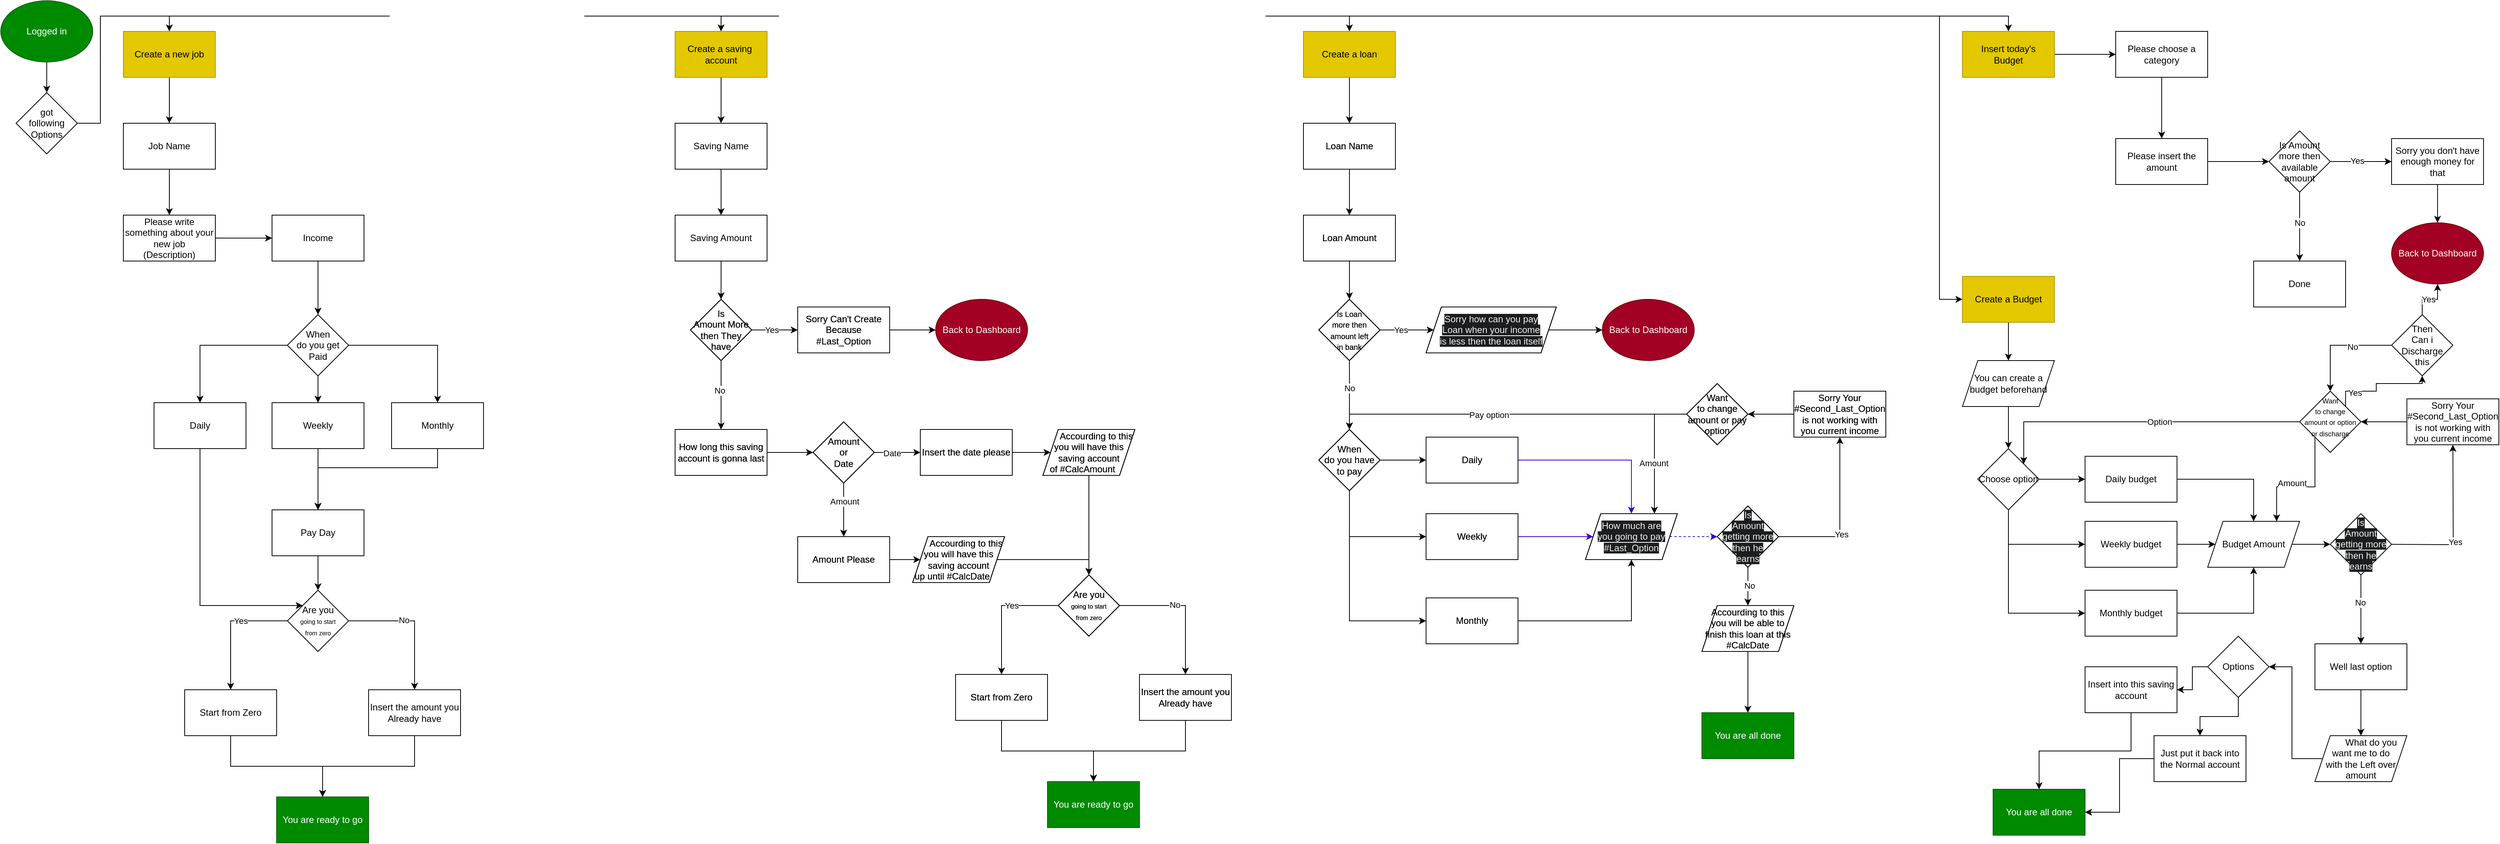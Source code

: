 <mxfile version="22.1.11" type="device">
  <diagram id="C5RBs43oDa-KdzZeNtuy" name="Page-1">
    <mxGraphModel dx="4609" dy="2764" grid="1" gridSize="10" guides="1" tooltips="1" connect="1" arrows="1" fold="1" page="1" pageScale="1" pageWidth="827" pageHeight="1169" background="none" math="0" shadow="0">
      <root>
        <mxCell id="WIyWlLk6GJQsqaUBKTNV-0" />
        <mxCell id="WIyWlLk6GJQsqaUBKTNV-1" parent="WIyWlLk6GJQsqaUBKTNV-0" />
        <mxCell id="jwFTyUWH3K64vKGYI3gZ-3" value="" style="edgeStyle=orthogonalEdgeStyle;rounded=0;orthogonalLoop=1;jettySize=auto;html=1;" edge="1" parent="WIyWlLk6GJQsqaUBKTNV-1" source="jwFTyUWH3K64vKGYI3gZ-0" target="jwFTyUWH3K64vKGYI3gZ-2">
          <mxGeometry relative="1" as="geometry" />
        </mxCell>
        <mxCell id="jwFTyUWH3K64vKGYI3gZ-0" value="Logged in" style="ellipse;whiteSpace=wrap;html=1;fillColor=#008a00;fontColor=#ffffff;strokeColor=#005700;" vertex="1" parent="WIyWlLk6GJQsqaUBKTNV-1">
          <mxGeometry width="120" height="80" as="geometry" />
        </mxCell>
        <mxCell id="jwFTyUWH3K64vKGYI3gZ-5" value="" style="edgeStyle=orthogonalEdgeStyle;rounded=0;orthogonalLoop=1;jettySize=auto;html=1;entryX=0.5;entryY=0;entryDx=0;entryDy=0;" edge="1" parent="WIyWlLk6GJQsqaUBKTNV-1" source="jwFTyUWH3K64vKGYI3gZ-2" target="jwFTyUWH3K64vKGYI3gZ-4">
          <mxGeometry relative="1" as="geometry" />
        </mxCell>
        <mxCell id="jwFTyUWH3K64vKGYI3gZ-10" style="edgeStyle=orthogonalEdgeStyle;rounded=0;orthogonalLoop=1;jettySize=auto;html=1;entryX=0.5;entryY=0;entryDx=0;entryDy=0;" edge="1" parent="WIyWlLk6GJQsqaUBKTNV-1" source="jwFTyUWH3K64vKGYI3gZ-2" target="jwFTyUWH3K64vKGYI3gZ-6">
          <mxGeometry relative="1" as="geometry">
            <Array as="points">
              <mxPoint x="130" y="160" />
              <mxPoint x="130" y="20" />
              <mxPoint x="940" y="20" />
            </Array>
          </mxGeometry>
        </mxCell>
        <mxCell id="jwFTyUWH3K64vKGYI3gZ-11" style="edgeStyle=orthogonalEdgeStyle;rounded=0;orthogonalLoop=1;jettySize=auto;html=1;entryX=0.5;entryY=0;entryDx=0;entryDy=0;" edge="1" parent="WIyWlLk6GJQsqaUBKTNV-1" source="jwFTyUWH3K64vKGYI3gZ-2" target="jwFTyUWH3K64vKGYI3gZ-8">
          <mxGeometry relative="1" as="geometry">
            <Array as="points">
              <mxPoint x="130" y="160" />
              <mxPoint x="130" y="20" />
              <mxPoint x="1760" y="20" />
            </Array>
          </mxGeometry>
        </mxCell>
        <mxCell id="jwFTyUWH3K64vKGYI3gZ-13" value="" style="edgeStyle=orthogonalEdgeStyle;rounded=0;orthogonalLoop=1;jettySize=auto;html=1;entryX=0.5;entryY=0;entryDx=0;entryDy=0;" edge="1" parent="WIyWlLk6GJQsqaUBKTNV-1" source="jwFTyUWH3K64vKGYI3gZ-2" target="jwFTyUWH3K64vKGYI3gZ-12">
          <mxGeometry relative="1" as="geometry">
            <Array as="points">
              <mxPoint x="130" y="160" />
              <mxPoint x="130" y="20" />
              <mxPoint x="2620" y="20" />
            </Array>
          </mxGeometry>
        </mxCell>
        <mxCell id="jwFTyUWH3K64vKGYI3gZ-233" style="edgeStyle=orthogonalEdgeStyle;rounded=0;orthogonalLoop=1;jettySize=auto;html=1;" edge="1" parent="WIyWlLk6GJQsqaUBKTNV-1" source="jwFTyUWH3K64vKGYI3gZ-2" target="jwFTyUWH3K64vKGYI3gZ-232">
          <mxGeometry relative="1" as="geometry">
            <Array as="points">
              <mxPoint x="130" y="160" />
              <mxPoint x="130" y="20" />
              <mxPoint x="2530" y="20" />
              <mxPoint x="2530" y="390" />
            </Array>
          </mxGeometry>
        </mxCell>
        <mxCell id="jwFTyUWH3K64vKGYI3gZ-2" value="got &lt;br&gt;following&lt;br&gt;Options" style="rhombus;whiteSpace=wrap;html=1;fillColor=none;" vertex="1" parent="WIyWlLk6GJQsqaUBKTNV-1">
          <mxGeometry x="20" y="120" width="80" height="80" as="geometry" />
        </mxCell>
        <mxCell id="jwFTyUWH3K64vKGYI3gZ-19" value="" style="edgeStyle=orthogonalEdgeStyle;rounded=0;orthogonalLoop=1;jettySize=auto;html=1;" edge="1" parent="WIyWlLk6GJQsqaUBKTNV-1" source="jwFTyUWH3K64vKGYI3gZ-4" target="jwFTyUWH3K64vKGYI3gZ-18">
          <mxGeometry relative="1" as="geometry" />
        </mxCell>
        <mxCell id="jwFTyUWH3K64vKGYI3gZ-4" value="Create a new job" style="whiteSpace=wrap;html=1;fillColor=#e3c800;fontColor=#000000;strokeColor=#B09500;" vertex="1" parent="WIyWlLk6GJQsqaUBKTNV-1">
          <mxGeometry x="160" y="40" width="120" height="60" as="geometry" />
        </mxCell>
        <mxCell id="jwFTyUWH3K64vKGYI3gZ-52" value="" style="edgeStyle=orthogonalEdgeStyle;rounded=0;orthogonalLoop=1;jettySize=auto;html=1;" edge="1" parent="WIyWlLk6GJQsqaUBKTNV-1" source="jwFTyUWH3K64vKGYI3gZ-6" target="jwFTyUWH3K64vKGYI3gZ-51">
          <mxGeometry relative="1" as="geometry" />
        </mxCell>
        <mxCell id="jwFTyUWH3K64vKGYI3gZ-6" value="Create a saving&amp;nbsp;&lt;br&gt;account" style="whiteSpace=wrap;html=1;fillColor=#e3c800;fontColor=#000000;strokeColor=#B09500;" vertex="1" parent="WIyWlLk6GJQsqaUBKTNV-1">
          <mxGeometry x="880" y="40" width="120" height="60" as="geometry" />
        </mxCell>
        <mxCell id="jwFTyUWH3K64vKGYI3gZ-136" value="" style="edgeStyle=orthogonalEdgeStyle;rounded=0;orthogonalLoop=1;jettySize=auto;html=1;" edge="1" parent="WIyWlLk6GJQsqaUBKTNV-1" source="jwFTyUWH3K64vKGYI3gZ-8" target="jwFTyUWH3K64vKGYI3gZ-135">
          <mxGeometry relative="1" as="geometry" />
        </mxCell>
        <mxCell id="jwFTyUWH3K64vKGYI3gZ-8" value="Create a loan" style="whiteSpace=wrap;html=1;fillColor=#e3c800;fontColor=#000000;strokeColor=#B09500;" vertex="1" parent="WIyWlLk6GJQsqaUBKTNV-1">
          <mxGeometry x="1700" y="40" width="120" height="60" as="geometry" />
        </mxCell>
        <mxCell id="jwFTyUWH3K64vKGYI3gZ-195" value="" style="edgeStyle=orthogonalEdgeStyle;rounded=0;orthogonalLoop=1;jettySize=auto;html=1;" edge="1" parent="WIyWlLk6GJQsqaUBKTNV-1" source="jwFTyUWH3K64vKGYI3gZ-12" target="jwFTyUWH3K64vKGYI3gZ-194">
          <mxGeometry relative="1" as="geometry" />
        </mxCell>
        <mxCell id="jwFTyUWH3K64vKGYI3gZ-12" value="Insert today&#39;s&lt;br&gt;Budget" style="whiteSpace=wrap;html=1;fillColor=#e3c800;fontColor=#000000;strokeColor=#B09500;" vertex="1" parent="WIyWlLk6GJQsqaUBKTNV-1">
          <mxGeometry x="2560" y="40" width="120" height="60" as="geometry" />
        </mxCell>
        <mxCell id="jwFTyUWH3K64vKGYI3gZ-22" value="" style="edgeStyle=orthogonalEdgeStyle;rounded=0;orthogonalLoop=1;jettySize=auto;html=1;" edge="1" parent="WIyWlLk6GJQsqaUBKTNV-1" source="jwFTyUWH3K64vKGYI3gZ-16" target="jwFTyUWH3K64vKGYI3gZ-21">
          <mxGeometry relative="1" as="geometry" />
        </mxCell>
        <mxCell id="jwFTyUWH3K64vKGYI3gZ-16" value="Please write something about your&lt;br&gt;new job&lt;br&gt;(Description)" style="whiteSpace=wrap;html=1;fillColor=none;" vertex="1" parent="WIyWlLk6GJQsqaUBKTNV-1">
          <mxGeometry x="160" y="280" width="120" height="60" as="geometry" />
        </mxCell>
        <mxCell id="jwFTyUWH3K64vKGYI3gZ-20" value="" style="edgeStyle=orthogonalEdgeStyle;rounded=0;orthogonalLoop=1;jettySize=auto;html=1;" edge="1" parent="WIyWlLk6GJQsqaUBKTNV-1" source="jwFTyUWH3K64vKGYI3gZ-18" target="jwFTyUWH3K64vKGYI3gZ-16">
          <mxGeometry relative="1" as="geometry" />
        </mxCell>
        <mxCell id="jwFTyUWH3K64vKGYI3gZ-18" value="Job Name" style="whiteSpace=wrap;html=1;fillColor=none;" vertex="1" parent="WIyWlLk6GJQsqaUBKTNV-1">
          <mxGeometry x="160" y="160" width="120" height="60" as="geometry" />
        </mxCell>
        <mxCell id="jwFTyUWH3K64vKGYI3gZ-58" value="" style="edgeStyle=orthogonalEdgeStyle;rounded=0;orthogonalLoop=1;jettySize=auto;html=1;" edge="1" parent="WIyWlLk6GJQsqaUBKTNV-1" source="jwFTyUWH3K64vKGYI3gZ-21" target="jwFTyUWH3K64vKGYI3gZ-57">
          <mxGeometry relative="1" as="geometry" />
        </mxCell>
        <mxCell id="jwFTyUWH3K64vKGYI3gZ-21" value="Income" style="whiteSpace=wrap;html=1;fillColor=none;" vertex="1" parent="WIyWlLk6GJQsqaUBKTNV-1">
          <mxGeometry x="354" y="280" width="120" height="60" as="geometry" />
        </mxCell>
        <mxCell id="jwFTyUWH3K64vKGYI3gZ-41" value="" style="edgeStyle=orthogonalEdgeStyle;rounded=0;orthogonalLoop=1;jettySize=auto;html=1;exitX=0;exitY=0.5;exitDx=0;exitDy=0;" edge="1" parent="WIyWlLk6GJQsqaUBKTNV-1" source="jwFTyUWH3K64vKGYI3gZ-68" target="jwFTyUWH3K64vKGYI3gZ-40">
          <mxGeometry relative="1" as="geometry">
            <mxPoint x="364" y="815" as="sourcePoint" />
          </mxGeometry>
        </mxCell>
        <mxCell id="jwFTyUWH3K64vKGYI3gZ-45" value="Yes" style="edgeLabel;html=1;align=center;verticalAlign=middle;resizable=0;points=[];" vertex="1" connectable="0" parent="jwFTyUWH3K64vKGYI3gZ-41">
          <mxGeometry x="-0.256" relative="1" as="geometry">
            <mxPoint as="offset" />
          </mxGeometry>
        </mxCell>
        <mxCell id="jwFTyUWH3K64vKGYI3gZ-43" value="" style="edgeStyle=orthogonalEdgeStyle;rounded=0;orthogonalLoop=1;jettySize=auto;html=1;exitX=1;exitY=0.5;exitDx=0;exitDy=0;" edge="1" parent="WIyWlLk6GJQsqaUBKTNV-1" source="jwFTyUWH3K64vKGYI3gZ-68" target="jwFTyUWH3K64vKGYI3gZ-42">
          <mxGeometry relative="1" as="geometry">
            <mxPoint x="464" y="815" as="sourcePoint" />
          </mxGeometry>
        </mxCell>
        <mxCell id="jwFTyUWH3K64vKGYI3gZ-46" value="No" style="edgeLabel;html=1;align=center;verticalAlign=middle;resizable=0;points=[];" vertex="1" connectable="0" parent="jwFTyUWH3K64vKGYI3gZ-43">
          <mxGeometry x="-0.18" y="1" relative="1" as="geometry">
            <mxPoint as="offset" />
          </mxGeometry>
        </mxCell>
        <mxCell id="jwFTyUWH3K64vKGYI3gZ-49" style="edgeStyle=orthogonalEdgeStyle;rounded=0;orthogonalLoop=1;jettySize=auto;html=1;entryX=0.5;entryY=0;entryDx=0;entryDy=0;" edge="1" parent="WIyWlLk6GJQsqaUBKTNV-1" source="jwFTyUWH3K64vKGYI3gZ-40" target="jwFTyUWH3K64vKGYI3gZ-47">
          <mxGeometry relative="1" as="geometry" />
        </mxCell>
        <mxCell id="jwFTyUWH3K64vKGYI3gZ-40" value="Start from Zero" style="whiteSpace=wrap;html=1;rounded=0;fillColor=none;" vertex="1" parent="WIyWlLk6GJQsqaUBKTNV-1">
          <mxGeometry x="240" y="900" width="120" height="60" as="geometry" />
        </mxCell>
        <mxCell id="jwFTyUWH3K64vKGYI3gZ-48" value="" style="edgeStyle=orthogonalEdgeStyle;rounded=0;orthogonalLoop=1;jettySize=auto;html=1;" edge="1" parent="WIyWlLk6GJQsqaUBKTNV-1" source="jwFTyUWH3K64vKGYI3gZ-42" target="jwFTyUWH3K64vKGYI3gZ-47">
          <mxGeometry relative="1" as="geometry" />
        </mxCell>
        <mxCell id="jwFTyUWH3K64vKGYI3gZ-42" value="Insert the amount you&lt;br&gt;Already have" style="whiteSpace=wrap;html=1;rounded=0;fillColor=none;" vertex="1" parent="WIyWlLk6GJQsqaUBKTNV-1">
          <mxGeometry x="480" y="900" width="120" height="60" as="geometry" />
        </mxCell>
        <mxCell id="jwFTyUWH3K64vKGYI3gZ-47" value="You are ready to go" style="whiteSpace=wrap;html=1;rounded=0;fillColor=#008a00;fontColor=#ffffff;strokeColor=#005700;" vertex="1" parent="WIyWlLk6GJQsqaUBKTNV-1">
          <mxGeometry x="360" y="1040" width="120" height="60" as="geometry" />
        </mxCell>
        <mxCell id="jwFTyUWH3K64vKGYI3gZ-54" value="" style="edgeStyle=orthogonalEdgeStyle;rounded=0;orthogonalLoop=1;jettySize=auto;html=1;" edge="1" parent="WIyWlLk6GJQsqaUBKTNV-1" source="jwFTyUWH3K64vKGYI3gZ-51" target="jwFTyUWH3K64vKGYI3gZ-53">
          <mxGeometry relative="1" as="geometry" />
        </mxCell>
        <mxCell id="jwFTyUWH3K64vKGYI3gZ-51" value="Saving Name" style="whiteSpace=wrap;html=1;fillColor=none;" vertex="1" parent="WIyWlLk6GJQsqaUBKTNV-1">
          <mxGeometry x="880" y="160" width="120" height="60" as="geometry" />
        </mxCell>
        <mxCell id="jwFTyUWH3K64vKGYI3gZ-56" value="" style="edgeStyle=orthogonalEdgeStyle;rounded=0;orthogonalLoop=1;jettySize=auto;html=1;" edge="1" parent="WIyWlLk6GJQsqaUBKTNV-1" source="jwFTyUWH3K64vKGYI3gZ-53" target="jwFTyUWH3K64vKGYI3gZ-55">
          <mxGeometry relative="1" as="geometry" />
        </mxCell>
        <mxCell id="jwFTyUWH3K64vKGYI3gZ-53" value="Saving Amount" style="whiteSpace=wrap;html=1;fillColor=none;" vertex="1" parent="WIyWlLk6GJQsqaUBKTNV-1">
          <mxGeometry x="880" y="280" width="120" height="60" as="geometry" />
        </mxCell>
        <mxCell id="jwFTyUWH3K64vKGYI3gZ-72" value="" style="edgeStyle=orthogonalEdgeStyle;rounded=0;orthogonalLoop=1;jettySize=auto;html=1;" edge="1" parent="WIyWlLk6GJQsqaUBKTNV-1" source="jwFTyUWH3K64vKGYI3gZ-55" target="jwFTyUWH3K64vKGYI3gZ-71">
          <mxGeometry relative="1" as="geometry" />
        </mxCell>
        <mxCell id="jwFTyUWH3K64vKGYI3gZ-73" value="Yes" style="edgeLabel;html=1;align=center;verticalAlign=middle;resizable=0;points=[];" vertex="1" connectable="0" parent="jwFTyUWH3K64vKGYI3gZ-72">
          <mxGeometry x="-0.157" relative="1" as="geometry">
            <mxPoint as="offset" />
          </mxGeometry>
        </mxCell>
        <mxCell id="jwFTyUWH3K64vKGYI3gZ-75" value="" style="edgeStyle=orthogonalEdgeStyle;rounded=0;orthogonalLoop=1;jettySize=auto;html=1;" edge="1" parent="WIyWlLk6GJQsqaUBKTNV-1" source="jwFTyUWH3K64vKGYI3gZ-55" target="jwFTyUWH3K64vKGYI3gZ-74">
          <mxGeometry relative="1" as="geometry" />
        </mxCell>
        <mxCell id="jwFTyUWH3K64vKGYI3gZ-76" value="No" style="edgeLabel;html=1;align=center;verticalAlign=middle;resizable=0;points=[];" vertex="1" connectable="0" parent="jwFTyUWH3K64vKGYI3gZ-75">
          <mxGeometry x="-0.133" y="-2" relative="1" as="geometry">
            <mxPoint as="offset" />
          </mxGeometry>
        </mxCell>
        <mxCell id="jwFTyUWH3K64vKGYI3gZ-55" value="Is &lt;br&gt;Amount More then They have" style="rhombus;whiteSpace=wrap;html=1;" vertex="1" parent="WIyWlLk6GJQsqaUBKTNV-1">
          <mxGeometry x="900" y="390" width="80" height="80" as="geometry" />
        </mxCell>
        <mxCell id="jwFTyUWH3K64vKGYI3gZ-60" style="edgeStyle=orthogonalEdgeStyle;rounded=0;orthogonalLoop=1;jettySize=auto;html=1;entryX=0.5;entryY=0;entryDx=0;entryDy=0;" edge="1" parent="WIyWlLk6GJQsqaUBKTNV-1" source="jwFTyUWH3K64vKGYI3gZ-57" target="jwFTyUWH3K64vKGYI3gZ-59">
          <mxGeometry relative="1" as="geometry" />
        </mxCell>
        <mxCell id="jwFTyUWH3K64vKGYI3gZ-62" value="" style="edgeStyle=orthogonalEdgeStyle;rounded=0;orthogonalLoop=1;jettySize=auto;html=1;" edge="1" parent="WIyWlLk6GJQsqaUBKTNV-1" source="jwFTyUWH3K64vKGYI3gZ-57" target="jwFTyUWH3K64vKGYI3gZ-61">
          <mxGeometry relative="1" as="geometry" />
        </mxCell>
        <mxCell id="jwFTyUWH3K64vKGYI3gZ-64" style="edgeStyle=orthogonalEdgeStyle;rounded=0;orthogonalLoop=1;jettySize=auto;html=1;entryX=0.5;entryY=0;entryDx=0;entryDy=0;" edge="1" parent="WIyWlLk6GJQsqaUBKTNV-1" source="jwFTyUWH3K64vKGYI3gZ-57" target="jwFTyUWH3K64vKGYI3gZ-63">
          <mxGeometry relative="1" as="geometry" />
        </mxCell>
        <mxCell id="jwFTyUWH3K64vKGYI3gZ-57" value="When&lt;br&gt;do you get&lt;br&gt;Paid" style="rhombus;whiteSpace=wrap;html=1;fillColor=none;" vertex="1" parent="WIyWlLk6GJQsqaUBKTNV-1">
          <mxGeometry x="374" y="410" width="80" height="80" as="geometry" />
        </mxCell>
        <mxCell id="jwFTyUWH3K64vKGYI3gZ-70" style="edgeStyle=orthogonalEdgeStyle;rounded=0;orthogonalLoop=1;jettySize=auto;html=1;entryX=0;entryY=0;entryDx=0;entryDy=0;" edge="1" parent="WIyWlLk6GJQsqaUBKTNV-1" source="jwFTyUWH3K64vKGYI3gZ-59" target="jwFTyUWH3K64vKGYI3gZ-68">
          <mxGeometry relative="1" as="geometry">
            <Array as="points">
              <mxPoint x="260" y="790" />
            </Array>
          </mxGeometry>
        </mxCell>
        <mxCell id="jwFTyUWH3K64vKGYI3gZ-59" value="Daily" style="whiteSpace=wrap;html=1;fillColor=none;" vertex="1" parent="WIyWlLk6GJQsqaUBKTNV-1">
          <mxGeometry x="200" y="525" width="120" height="60" as="geometry" />
        </mxCell>
        <mxCell id="jwFTyUWH3K64vKGYI3gZ-66" value="" style="edgeStyle=orthogonalEdgeStyle;rounded=0;orthogonalLoop=1;jettySize=auto;html=1;" edge="1" parent="WIyWlLk6GJQsqaUBKTNV-1" source="jwFTyUWH3K64vKGYI3gZ-61" target="jwFTyUWH3K64vKGYI3gZ-65">
          <mxGeometry relative="1" as="geometry" />
        </mxCell>
        <mxCell id="jwFTyUWH3K64vKGYI3gZ-61" value="Weekly" style="whiteSpace=wrap;html=1;fillColor=none;" vertex="1" parent="WIyWlLk6GJQsqaUBKTNV-1">
          <mxGeometry x="354" y="525" width="120" height="60" as="geometry" />
        </mxCell>
        <mxCell id="jwFTyUWH3K64vKGYI3gZ-67" style="edgeStyle=orthogonalEdgeStyle;rounded=0;orthogonalLoop=1;jettySize=auto;html=1;entryX=0.5;entryY=0;entryDx=0;entryDy=0;" edge="1" parent="WIyWlLk6GJQsqaUBKTNV-1" source="jwFTyUWH3K64vKGYI3gZ-63" target="jwFTyUWH3K64vKGYI3gZ-65">
          <mxGeometry relative="1" as="geometry">
            <Array as="points">
              <mxPoint x="570" y="610" />
              <mxPoint x="414" y="610" />
            </Array>
          </mxGeometry>
        </mxCell>
        <mxCell id="jwFTyUWH3K64vKGYI3gZ-63" value="Monthly" style="whiteSpace=wrap;html=1;fillColor=none;" vertex="1" parent="WIyWlLk6GJQsqaUBKTNV-1">
          <mxGeometry x="510" y="525" width="120" height="60" as="geometry" />
        </mxCell>
        <mxCell id="jwFTyUWH3K64vKGYI3gZ-69" value="" style="edgeStyle=orthogonalEdgeStyle;rounded=0;orthogonalLoop=1;jettySize=auto;html=1;" edge="1" parent="WIyWlLk6GJQsqaUBKTNV-1" source="jwFTyUWH3K64vKGYI3gZ-65" target="jwFTyUWH3K64vKGYI3gZ-68">
          <mxGeometry relative="1" as="geometry" />
        </mxCell>
        <mxCell id="jwFTyUWH3K64vKGYI3gZ-65" value="Pay Day" style="whiteSpace=wrap;html=1;fillColor=none;" vertex="1" parent="WIyWlLk6GJQsqaUBKTNV-1">
          <mxGeometry x="354" y="665" width="120" height="60" as="geometry" />
        </mxCell>
        <mxCell id="jwFTyUWH3K64vKGYI3gZ-68" value="Are you&lt;br style=&quot;font-size: 8px;&quot;&gt;&lt;span style=&quot;font-size: 8px;&quot;&gt;going to start&lt;/span&gt;&lt;br style=&quot;font-size: 8px;&quot;&gt;&lt;span style=&quot;font-size: 8px;&quot;&gt;from zero&lt;/span&gt;" style="rhombus;whiteSpace=wrap;html=1;fillColor=none;" vertex="1" parent="WIyWlLk6GJQsqaUBKTNV-1">
          <mxGeometry x="374" y="770" width="80" height="80" as="geometry" />
        </mxCell>
        <mxCell id="jwFTyUWH3K64vKGYI3gZ-134" value="" style="edgeStyle=orthogonalEdgeStyle;rounded=0;orthogonalLoop=1;jettySize=auto;html=1;" edge="1" parent="WIyWlLk6GJQsqaUBKTNV-1" source="jwFTyUWH3K64vKGYI3gZ-71" target="jwFTyUWH3K64vKGYI3gZ-133">
          <mxGeometry relative="1" as="geometry" />
        </mxCell>
        <mxCell id="jwFTyUWH3K64vKGYI3gZ-71" value="Sorry Can&#39;t Create&lt;br&gt;Because &lt;br&gt;#Last_Option" style="whiteSpace=wrap;html=1;" vertex="1" parent="WIyWlLk6GJQsqaUBKTNV-1">
          <mxGeometry x="1040" y="400" width="120" height="60" as="geometry" />
        </mxCell>
        <mxCell id="jwFTyUWH3K64vKGYI3gZ-80" value="" style="edgeStyle=orthogonalEdgeStyle;rounded=0;orthogonalLoop=1;jettySize=auto;html=1;" edge="1" parent="WIyWlLk6GJQsqaUBKTNV-1" source="jwFTyUWH3K64vKGYI3gZ-74" target="jwFTyUWH3K64vKGYI3gZ-79">
          <mxGeometry relative="1" as="geometry" />
        </mxCell>
        <mxCell id="jwFTyUWH3K64vKGYI3gZ-74" value="How long this saving&lt;br&gt;account is gonna last" style="whiteSpace=wrap;html=1;" vertex="1" parent="WIyWlLk6GJQsqaUBKTNV-1">
          <mxGeometry x="880" y="560" width="120" height="60" as="geometry" />
        </mxCell>
        <mxCell id="jwFTyUWH3K64vKGYI3gZ-82" value="" style="edgeStyle=orthogonalEdgeStyle;rounded=0;orthogonalLoop=1;jettySize=auto;html=1;" edge="1" parent="WIyWlLk6GJQsqaUBKTNV-1" source="jwFTyUWH3K64vKGYI3gZ-79" target="jwFTyUWH3K64vKGYI3gZ-81">
          <mxGeometry relative="1" as="geometry" />
        </mxCell>
        <mxCell id="jwFTyUWH3K64vKGYI3gZ-83" value="Date" style="edgeLabel;html=1;align=center;verticalAlign=middle;resizable=0;points=[];" vertex="1" connectable="0" parent="jwFTyUWH3K64vKGYI3gZ-82">
          <mxGeometry x="-0.233" y="-1" relative="1" as="geometry">
            <mxPoint as="offset" />
          </mxGeometry>
        </mxCell>
        <mxCell id="jwFTyUWH3K64vKGYI3gZ-85" value="" style="edgeStyle=orthogonalEdgeStyle;rounded=0;orthogonalLoop=1;jettySize=auto;html=1;" edge="1" parent="WIyWlLk6GJQsqaUBKTNV-1" source="jwFTyUWH3K64vKGYI3gZ-79" target="jwFTyUWH3K64vKGYI3gZ-84">
          <mxGeometry relative="1" as="geometry" />
        </mxCell>
        <mxCell id="jwFTyUWH3K64vKGYI3gZ-86" value="Amount" style="edgeLabel;html=1;align=center;verticalAlign=middle;resizable=0;points=[];" vertex="1" connectable="0" parent="jwFTyUWH3K64vKGYI3gZ-85">
          <mxGeometry x="-0.331" y="1" relative="1" as="geometry">
            <mxPoint as="offset" />
          </mxGeometry>
        </mxCell>
        <mxCell id="jwFTyUWH3K64vKGYI3gZ-79" value="Amount&lt;br&gt;or&lt;br&gt;Date" style="rhombus;whiteSpace=wrap;html=1;" vertex="1" parent="WIyWlLk6GJQsqaUBKTNV-1">
          <mxGeometry x="1060" y="550" width="80" height="80" as="geometry" />
        </mxCell>
        <mxCell id="jwFTyUWH3K64vKGYI3gZ-94" value="" style="edgeStyle=orthogonalEdgeStyle;rounded=0;orthogonalLoop=1;jettySize=auto;html=1;" edge="1" parent="WIyWlLk6GJQsqaUBKTNV-1" source="jwFTyUWH3K64vKGYI3gZ-81" target="jwFTyUWH3K64vKGYI3gZ-93">
          <mxGeometry relative="1" as="geometry" />
        </mxCell>
        <mxCell id="jwFTyUWH3K64vKGYI3gZ-81" value="Insert the date please" style="whiteSpace=wrap;html=1;" vertex="1" parent="WIyWlLk6GJQsqaUBKTNV-1">
          <mxGeometry x="1200" y="560" width="120" height="60" as="geometry" />
        </mxCell>
        <mxCell id="jwFTyUWH3K64vKGYI3gZ-92" value="" style="edgeStyle=orthogonalEdgeStyle;rounded=0;orthogonalLoop=1;jettySize=auto;html=1;" edge="1" parent="WIyWlLk6GJQsqaUBKTNV-1" source="jwFTyUWH3K64vKGYI3gZ-84" target="jwFTyUWH3K64vKGYI3gZ-91">
          <mxGeometry relative="1" as="geometry" />
        </mxCell>
        <mxCell id="jwFTyUWH3K64vKGYI3gZ-84" value="Amount Please" style="whiteSpace=wrap;html=1;" vertex="1" parent="WIyWlLk6GJQsqaUBKTNV-1">
          <mxGeometry x="1040" y="700" width="120" height="60" as="geometry" />
        </mxCell>
        <mxCell id="jwFTyUWH3K64vKGYI3gZ-130" style="edgeStyle=orthogonalEdgeStyle;rounded=0;orthogonalLoop=1;jettySize=auto;html=1;entryX=0.5;entryY=0;entryDx=0;entryDy=0;" edge="1" parent="WIyWlLk6GJQsqaUBKTNV-1" source="jwFTyUWH3K64vKGYI3gZ-91" target="jwFTyUWH3K64vKGYI3gZ-128">
          <mxGeometry relative="1" as="geometry" />
        </mxCell>
        <mxCell id="jwFTyUWH3K64vKGYI3gZ-91" value="&amp;nbsp; &amp;nbsp; &amp;nbsp; Accourding to this you will have this saving account &lt;br&gt;up until #CalcDate&amp;nbsp; &amp;nbsp; &amp;nbsp;" style="shape=parallelogram;perimeter=parallelogramPerimeter;whiteSpace=wrap;html=1;fixedSize=1;" vertex="1" parent="WIyWlLk6GJQsqaUBKTNV-1">
          <mxGeometry x="1190" y="700" width="120" height="60" as="geometry" />
        </mxCell>
        <mxCell id="jwFTyUWH3K64vKGYI3gZ-129" style="edgeStyle=orthogonalEdgeStyle;rounded=0;orthogonalLoop=1;jettySize=auto;html=1;entryX=0.5;entryY=0;entryDx=0;entryDy=0;" edge="1" parent="WIyWlLk6GJQsqaUBKTNV-1" source="jwFTyUWH3K64vKGYI3gZ-93" target="jwFTyUWH3K64vKGYI3gZ-128">
          <mxGeometry relative="1" as="geometry" />
        </mxCell>
        <mxCell id="jwFTyUWH3K64vKGYI3gZ-93" value="&amp;nbsp; &amp;nbsp; &amp;nbsp; Accourding to this you will have this saving account&lt;br&gt;of #CalcAmount&amp;nbsp; &amp;nbsp; &amp;nbsp;" style="shape=parallelogram;perimeter=parallelogramPerimeter;whiteSpace=wrap;html=1;fixedSize=1;" vertex="1" parent="WIyWlLk6GJQsqaUBKTNV-1">
          <mxGeometry x="1360" y="560" width="120" height="60" as="geometry" />
        </mxCell>
        <mxCell id="jwFTyUWH3K64vKGYI3gZ-119" value="" style="edgeStyle=orthogonalEdgeStyle;rounded=0;orthogonalLoop=1;jettySize=auto;html=1;exitX=0;exitY=0.5;exitDx=0;exitDy=0;" edge="1" parent="WIyWlLk6GJQsqaUBKTNV-1" source="jwFTyUWH3K64vKGYI3gZ-128" target="jwFTyUWH3K64vKGYI3gZ-124">
          <mxGeometry relative="1" as="geometry">
            <mxPoint x="1370" y="795" as="sourcePoint" />
          </mxGeometry>
        </mxCell>
        <mxCell id="jwFTyUWH3K64vKGYI3gZ-120" value="Yes" style="edgeLabel;html=1;align=center;verticalAlign=middle;resizable=0;points=[];" vertex="1" connectable="0" parent="jwFTyUWH3K64vKGYI3gZ-119">
          <mxGeometry x="-0.256" relative="1" as="geometry">
            <mxPoint as="offset" />
          </mxGeometry>
        </mxCell>
        <mxCell id="jwFTyUWH3K64vKGYI3gZ-121" value="" style="edgeStyle=orthogonalEdgeStyle;rounded=0;orthogonalLoop=1;jettySize=auto;html=1;exitX=1;exitY=0.5;exitDx=0;exitDy=0;" edge="1" parent="WIyWlLk6GJQsqaUBKTNV-1" source="jwFTyUWH3K64vKGYI3gZ-128" target="jwFTyUWH3K64vKGYI3gZ-126">
          <mxGeometry relative="1" as="geometry">
            <mxPoint x="1470" y="795" as="sourcePoint" />
          </mxGeometry>
        </mxCell>
        <mxCell id="jwFTyUWH3K64vKGYI3gZ-122" value="No" style="edgeLabel;html=1;align=center;verticalAlign=middle;resizable=0;points=[];" vertex="1" connectable="0" parent="jwFTyUWH3K64vKGYI3gZ-121">
          <mxGeometry x="-0.18" y="1" relative="1" as="geometry">
            <mxPoint as="offset" />
          </mxGeometry>
        </mxCell>
        <mxCell id="jwFTyUWH3K64vKGYI3gZ-123" style="edgeStyle=orthogonalEdgeStyle;rounded=0;orthogonalLoop=1;jettySize=auto;html=1;entryX=0.5;entryY=0;entryDx=0;entryDy=0;" edge="1" parent="WIyWlLk6GJQsqaUBKTNV-1" source="jwFTyUWH3K64vKGYI3gZ-124" target="jwFTyUWH3K64vKGYI3gZ-127">
          <mxGeometry relative="1" as="geometry" />
        </mxCell>
        <mxCell id="jwFTyUWH3K64vKGYI3gZ-124" value="Start from Zero" style="whiteSpace=wrap;html=1;rounded=0;" vertex="1" parent="WIyWlLk6GJQsqaUBKTNV-1">
          <mxGeometry x="1246" y="880" width="120" height="60" as="geometry" />
        </mxCell>
        <mxCell id="jwFTyUWH3K64vKGYI3gZ-125" value="" style="edgeStyle=orthogonalEdgeStyle;rounded=0;orthogonalLoop=1;jettySize=auto;html=1;" edge="1" parent="WIyWlLk6GJQsqaUBKTNV-1" source="jwFTyUWH3K64vKGYI3gZ-126" target="jwFTyUWH3K64vKGYI3gZ-127">
          <mxGeometry relative="1" as="geometry" />
        </mxCell>
        <mxCell id="jwFTyUWH3K64vKGYI3gZ-126" value="Insert the amount you&lt;br&gt;Already have" style="whiteSpace=wrap;html=1;rounded=0;" vertex="1" parent="WIyWlLk6GJQsqaUBKTNV-1">
          <mxGeometry x="1486" y="880" width="120" height="60" as="geometry" />
        </mxCell>
        <mxCell id="jwFTyUWH3K64vKGYI3gZ-127" value="You are ready to go" style="whiteSpace=wrap;html=1;rounded=0;fillColor=#008a00;fontColor=#ffffff;strokeColor=#005700;" vertex="1" parent="WIyWlLk6GJQsqaUBKTNV-1">
          <mxGeometry x="1366" y="1020" width="120" height="60" as="geometry" />
        </mxCell>
        <mxCell id="jwFTyUWH3K64vKGYI3gZ-128" value="Are you&lt;br style=&quot;font-size: 8px;&quot;&gt;&lt;span style=&quot;font-size: 8px;&quot;&gt;going to start&lt;/span&gt;&lt;br style=&quot;font-size: 8px;&quot;&gt;&lt;span style=&quot;font-size: 8px;&quot;&gt;from zero&lt;/span&gt;" style="rhombus;whiteSpace=wrap;html=1;" vertex="1" parent="WIyWlLk6GJQsqaUBKTNV-1">
          <mxGeometry x="1380" y="750" width="80" height="80" as="geometry" />
        </mxCell>
        <mxCell id="jwFTyUWH3K64vKGYI3gZ-133" value="Back to Dashboard" style="ellipse;whiteSpace=wrap;html=1;fillColor=#a20025;fontColor=#ffffff;strokeColor=#6F0000;" vertex="1" parent="WIyWlLk6GJQsqaUBKTNV-1">
          <mxGeometry x="1220" y="390" width="120" height="80" as="geometry" />
        </mxCell>
        <mxCell id="jwFTyUWH3K64vKGYI3gZ-138" value="" style="edgeStyle=orthogonalEdgeStyle;rounded=0;orthogonalLoop=1;jettySize=auto;html=1;" edge="1" parent="WIyWlLk6GJQsqaUBKTNV-1" source="jwFTyUWH3K64vKGYI3gZ-135" target="jwFTyUWH3K64vKGYI3gZ-137">
          <mxGeometry relative="1" as="geometry" />
        </mxCell>
        <mxCell id="jwFTyUWH3K64vKGYI3gZ-135" value="Loan Name" style="whiteSpace=wrap;html=1;" vertex="1" parent="WIyWlLk6GJQsqaUBKTNV-1">
          <mxGeometry x="1700" y="160" width="120" height="60" as="geometry" />
        </mxCell>
        <mxCell id="jwFTyUWH3K64vKGYI3gZ-142" value="" style="edgeStyle=orthogonalEdgeStyle;rounded=0;orthogonalLoop=1;jettySize=auto;html=1;" edge="1" parent="WIyWlLk6GJQsqaUBKTNV-1" source="jwFTyUWH3K64vKGYI3gZ-137" target="jwFTyUWH3K64vKGYI3gZ-141">
          <mxGeometry relative="1" as="geometry" />
        </mxCell>
        <mxCell id="jwFTyUWH3K64vKGYI3gZ-137" value="Loan Amount" style="whiteSpace=wrap;html=1;" vertex="1" parent="WIyWlLk6GJQsqaUBKTNV-1">
          <mxGeometry x="1700" y="280" width="120" height="60" as="geometry" />
        </mxCell>
        <mxCell id="jwFTyUWH3K64vKGYI3gZ-144" value="" style="edgeStyle=orthogonalEdgeStyle;rounded=0;orthogonalLoop=1;jettySize=auto;html=1;entryX=0;entryY=0.5;entryDx=0;entryDy=0;" edge="1" parent="WIyWlLk6GJQsqaUBKTNV-1" source="jwFTyUWH3K64vKGYI3gZ-141" target="jwFTyUWH3K64vKGYI3gZ-166">
          <mxGeometry relative="1" as="geometry">
            <mxPoint x="1860" y="430.0" as="targetPoint" />
          </mxGeometry>
        </mxCell>
        <mxCell id="jwFTyUWH3K64vKGYI3gZ-145" value="Yes" style="edgeLabel;html=1;align=center;verticalAlign=middle;resizable=0;points=[];" vertex="1" connectable="0" parent="jwFTyUWH3K64vKGYI3gZ-144">
          <mxGeometry x="-0.235" relative="1" as="geometry">
            <mxPoint as="offset" />
          </mxGeometry>
        </mxCell>
        <mxCell id="jwFTyUWH3K64vKGYI3gZ-149" value="" style="edgeStyle=orthogonalEdgeStyle;rounded=0;orthogonalLoop=1;jettySize=auto;html=1;entryX=0.5;entryY=0;entryDx=0;entryDy=0;" edge="1" parent="WIyWlLk6GJQsqaUBKTNV-1" source="jwFTyUWH3K64vKGYI3gZ-141" target="jwFTyUWH3K64vKGYI3gZ-151">
          <mxGeometry relative="1" as="geometry">
            <mxPoint x="1760" y="560" as="targetPoint" />
          </mxGeometry>
        </mxCell>
        <mxCell id="jwFTyUWH3K64vKGYI3gZ-150" value="No" style="edgeLabel;html=1;align=center;verticalAlign=middle;resizable=0;points=[];" vertex="1" connectable="0" parent="jwFTyUWH3K64vKGYI3gZ-149">
          <mxGeometry x="-0.198" relative="1" as="geometry">
            <mxPoint as="offset" />
          </mxGeometry>
        </mxCell>
        <mxCell id="jwFTyUWH3K64vKGYI3gZ-141" value="&lt;font style=&quot;font-size: 10px;&quot;&gt;Is Loan &lt;br&gt;more then amount left &lt;br&gt;in bank&lt;/font&gt;" style="rhombus;whiteSpace=wrap;html=1;" vertex="1" parent="WIyWlLk6GJQsqaUBKTNV-1">
          <mxGeometry x="1720" y="390" width="80" height="80" as="geometry" />
        </mxCell>
        <mxCell id="jwFTyUWH3K64vKGYI3gZ-146" value="Back to Dashboard" style="ellipse;whiteSpace=wrap;html=1;fillColor=#a20025;fontColor=#ffffff;strokeColor=#6F0000;" vertex="1" parent="WIyWlLk6GJQsqaUBKTNV-1">
          <mxGeometry x="2090" y="390" width="120" height="80" as="geometry" />
        </mxCell>
        <mxCell id="jwFTyUWH3K64vKGYI3gZ-153" value="" style="edgeStyle=orthogonalEdgeStyle;rounded=0;orthogonalLoop=1;jettySize=auto;html=1;" edge="1" parent="WIyWlLk6GJQsqaUBKTNV-1" source="jwFTyUWH3K64vKGYI3gZ-151" target="jwFTyUWH3K64vKGYI3gZ-152">
          <mxGeometry relative="1" as="geometry" />
        </mxCell>
        <mxCell id="jwFTyUWH3K64vKGYI3gZ-155" value="" style="edgeStyle=orthogonalEdgeStyle;rounded=0;orthogonalLoop=1;jettySize=auto;html=1;" edge="1" parent="WIyWlLk6GJQsqaUBKTNV-1" source="jwFTyUWH3K64vKGYI3gZ-151" target="jwFTyUWH3K64vKGYI3gZ-154">
          <mxGeometry relative="1" as="geometry">
            <Array as="points">
              <mxPoint x="1760" y="700" />
            </Array>
          </mxGeometry>
        </mxCell>
        <mxCell id="jwFTyUWH3K64vKGYI3gZ-157" value="" style="edgeStyle=orthogonalEdgeStyle;rounded=0;orthogonalLoop=1;jettySize=auto;html=1;" edge="1" parent="WIyWlLk6GJQsqaUBKTNV-1" source="jwFTyUWH3K64vKGYI3gZ-151" target="jwFTyUWH3K64vKGYI3gZ-156">
          <mxGeometry relative="1" as="geometry">
            <Array as="points">
              <mxPoint x="1760" y="810" />
            </Array>
          </mxGeometry>
        </mxCell>
        <mxCell id="jwFTyUWH3K64vKGYI3gZ-151" value="When &lt;br&gt;do you have to pay" style="rhombus;whiteSpace=wrap;html=1;" vertex="1" parent="WIyWlLk6GJQsqaUBKTNV-1">
          <mxGeometry x="1720" y="560" width="80" height="80" as="geometry" />
        </mxCell>
        <mxCell id="jwFTyUWH3K64vKGYI3gZ-172" style="edgeStyle=orthogonalEdgeStyle;rounded=0;orthogonalLoop=1;jettySize=auto;html=1;fillColor=#6a00ff;strokeColor=#3700CC;" edge="1" parent="WIyWlLk6GJQsqaUBKTNV-1" source="jwFTyUWH3K64vKGYI3gZ-152" target="jwFTyUWH3K64vKGYI3gZ-169">
          <mxGeometry relative="1" as="geometry" />
        </mxCell>
        <mxCell id="jwFTyUWH3K64vKGYI3gZ-152" value="Daily" style="whiteSpace=wrap;html=1;" vertex="1" parent="WIyWlLk6GJQsqaUBKTNV-1">
          <mxGeometry x="1860" y="570" width="120" height="60" as="geometry" />
        </mxCell>
        <mxCell id="jwFTyUWH3K64vKGYI3gZ-170" value="" style="edgeStyle=orthogonalEdgeStyle;rounded=0;orthogonalLoop=1;jettySize=auto;html=1;fillColor=#6a00ff;strokeColor=#3700CC;" edge="1" parent="WIyWlLk6GJQsqaUBKTNV-1" source="jwFTyUWH3K64vKGYI3gZ-154" target="jwFTyUWH3K64vKGYI3gZ-169">
          <mxGeometry relative="1" as="geometry" />
        </mxCell>
        <mxCell id="jwFTyUWH3K64vKGYI3gZ-154" value="Weekly" style="whiteSpace=wrap;html=1;" vertex="1" parent="WIyWlLk6GJQsqaUBKTNV-1">
          <mxGeometry x="1860" y="670" width="120" height="60" as="geometry" />
        </mxCell>
        <mxCell id="jwFTyUWH3K64vKGYI3gZ-171" style="edgeStyle=orthogonalEdgeStyle;rounded=0;orthogonalLoop=1;jettySize=auto;html=1;" edge="1" parent="WIyWlLk6GJQsqaUBKTNV-1" source="jwFTyUWH3K64vKGYI3gZ-156" target="jwFTyUWH3K64vKGYI3gZ-169">
          <mxGeometry relative="1" as="geometry" />
        </mxCell>
        <mxCell id="jwFTyUWH3K64vKGYI3gZ-156" value="Monthly" style="whiteSpace=wrap;html=1;" vertex="1" parent="WIyWlLk6GJQsqaUBKTNV-1">
          <mxGeometry x="1860" y="780" width="120" height="60" as="geometry" />
        </mxCell>
        <mxCell id="jwFTyUWH3K64vKGYI3gZ-168" value="" style="edgeStyle=orthogonalEdgeStyle;rounded=0;orthogonalLoop=1;jettySize=auto;html=1;" edge="1" parent="WIyWlLk6GJQsqaUBKTNV-1" source="jwFTyUWH3K64vKGYI3gZ-166" target="jwFTyUWH3K64vKGYI3gZ-146">
          <mxGeometry relative="1" as="geometry" />
        </mxCell>
        <mxCell id="jwFTyUWH3K64vKGYI3gZ-166" value="&lt;span style=&quot;color: rgb(240, 240, 240); font-family: Helvetica; font-size: 12px; font-style: normal; font-variant-ligatures: normal; font-variant-caps: normal; font-weight: 400; letter-spacing: normal; orphans: 2; text-align: center; text-indent: 0px; text-transform: none; widows: 2; word-spacing: 0px; -webkit-text-stroke-width: 0px; background-color: rgb(27, 29, 30); text-decoration-thickness: initial; text-decoration-style: initial; text-decoration-color: initial; float: none; display: inline !important;&quot;&gt;Sorry how can you pay &lt;br&gt;Loan when your income &lt;br&gt;is less then the loan itself&lt;/span&gt;" style="shape=parallelogram;perimeter=parallelogramPerimeter;whiteSpace=wrap;html=1;fixedSize=1;" vertex="1" parent="WIyWlLk6GJQsqaUBKTNV-1">
          <mxGeometry x="1860" y="400" width="170" height="60" as="geometry" />
        </mxCell>
        <mxCell id="jwFTyUWH3K64vKGYI3gZ-174" value="" style="edgeStyle=orthogonalEdgeStyle;rounded=0;orthogonalLoop=1;jettySize=auto;html=1;dashed=1;fillColor=#6a00ff;strokeColor=#3700CC;" edge="1" parent="WIyWlLk6GJQsqaUBKTNV-1" source="jwFTyUWH3K64vKGYI3gZ-169" target="jwFTyUWH3K64vKGYI3gZ-175">
          <mxGeometry relative="1" as="geometry">
            <mxPoint x="2268" y="700" as="targetPoint" />
          </mxGeometry>
        </mxCell>
        <mxCell id="jwFTyUWH3K64vKGYI3gZ-169" value="&lt;span style=&quot;color: rgb(240, 240, 240); font-family: Helvetica; font-size: 12px; font-style: normal; font-variant-ligatures: normal; font-variant-caps: normal; font-weight: 400; letter-spacing: normal; orphans: 2; text-align: center; text-indent: 0px; text-transform: none; widows: 2; word-spacing: 0px; -webkit-text-stroke-width: 0px; background-color: rgb(27, 29, 30); text-decoration-thickness: initial; text-decoration-style: initial; text-decoration-color: initial; float: none; display: inline !important;&quot;&gt;How much are &lt;br&gt;you going to pay #Last_Option&lt;/span&gt;" style="shape=parallelogram;perimeter=parallelogramPerimeter;whiteSpace=wrap;html=1;fixedSize=1;" vertex="1" parent="WIyWlLk6GJQsqaUBKTNV-1">
          <mxGeometry x="2068" y="670" width="120" height="60" as="geometry" />
        </mxCell>
        <mxCell id="jwFTyUWH3K64vKGYI3gZ-177" value="" style="edgeStyle=orthogonalEdgeStyle;rounded=0;orthogonalLoop=1;jettySize=auto;html=1;" edge="1" parent="WIyWlLk6GJQsqaUBKTNV-1" source="jwFTyUWH3K64vKGYI3gZ-175" target="jwFTyUWH3K64vKGYI3gZ-176">
          <mxGeometry relative="1" as="geometry" />
        </mxCell>
        <mxCell id="jwFTyUWH3K64vKGYI3gZ-178" value="Yes" style="edgeLabel;html=1;align=center;verticalAlign=middle;resizable=0;points=[];" vertex="1" connectable="0" parent="jwFTyUWH3K64vKGYI3gZ-177">
          <mxGeometry x="-0.206" y="-2" relative="1" as="geometry">
            <mxPoint as="offset" />
          </mxGeometry>
        </mxCell>
        <mxCell id="jwFTyUWH3K64vKGYI3gZ-190" value="" style="edgeStyle=orthogonalEdgeStyle;rounded=0;orthogonalLoop=1;jettySize=auto;html=1;" edge="1" parent="WIyWlLk6GJQsqaUBKTNV-1" source="jwFTyUWH3K64vKGYI3gZ-175" target="jwFTyUWH3K64vKGYI3gZ-189">
          <mxGeometry relative="1" as="geometry" />
        </mxCell>
        <mxCell id="jwFTyUWH3K64vKGYI3gZ-191" value="No" style="edgeLabel;html=1;align=center;verticalAlign=middle;resizable=0;points=[];" vertex="1" connectable="0" parent="jwFTyUWH3K64vKGYI3gZ-190">
          <mxGeometry x="-0.032" y="2" relative="1" as="geometry">
            <mxPoint as="offset" />
          </mxGeometry>
        </mxCell>
        <mxCell id="jwFTyUWH3K64vKGYI3gZ-175" value="&lt;span style=&quot;color: rgb(240, 240, 240); font-family: Helvetica; font-size: 12px; font-style: normal; font-variant-ligatures: normal; font-variant-caps: normal; font-weight: 400; letter-spacing: normal; orphans: 2; text-align: center; text-indent: 0px; text-transform: none; widows: 2; word-spacing: 0px; -webkit-text-stroke-width: 0px; background-color: rgb(27, 29, 30); text-decoration-thickness: initial; text-decoration-style: initial; text-decoration-color: initial; float: none; display: inline !important;&quot;&gt;Is &lt;br&gt;Amount getting more then he &lt;br&gt;earns&lt;/span&gt;" style="rhombus;whiteSpace=wrap;html=1;" vertex="1" parent="WIyWlLk6GJQsqaUBKTNV-1">
          <mxGeometry x="2240" y="660" width="80" height="80" as="geometry" />
        </mxCell>
        <mxCell id="jwFTyUWH3K64vKGYI3gZ-181" value="" style="edgeStyle=orthogonalEdgeStyle;rounded=0;orthogonalLoop=1;jettySize=auto;html=1;" edge="1" parent="WIyWlLk6GJQsqaUBKTNV-1" source="jwFTyUWH3K64vKGYI3gZ-176" target="jwFTyUWH3K64vKGYI3gZ-180">
          <mxGeometry relative="1" as="geometry" />
        </mxCell>
        <mxCell id="jwFTyUWH3K64vKGYI3gZ-176" value="Sorry Your #Second_Last_Option&lt;br&gt;is not working with you current income" style="whiteSpace=wrap;html=1;" vertex="1" parent="WIyWlLk6GJQsqaUBKTNV-1">
          <mxGeometry x="2340" y="510" width="120" height="60" as="geometry" />
        </mxCell>
        <mxCell id="jwFTyUWH3K64vKGYI3gZ-182" style="edgeStyle=orthogonalEdgeStyle;rounded=0;orthogonalLoop=1;jettySize=auto;html=1;entryX=0.75;entryY=0;entryDx=0;entryDy=0;" edge="1" parent="WIyWlLk6GJQsqaUBKTNV-1" source="jwFTyUWH3K64vKGYI3gZ-180" target="jwFTyUWH3K64vKGYI3gZ-169">
          <mxGeometry relative="1" as="geometry" />
        </mxCell>
        <mxCell id="jwFTyUWH3K64vKGYI3gZ-183" value="Amount" style="edgeLabel;html=1;align=center;verticalAlign=middle;resizable=0;points=[];" vertex="1" connectable="0" parent="jwFTyUWH3K64vKGYI3gZ-182">
          <mxGeometry x="0.224" y="-1" relative="1" as="geometry">
            <mxPoint as="offset" />
          </mxGeometry>
        </mxCell>
        <mxCell id="jwFTyUWH3K64vKGYI3gZ-184" style="edgeStyle=orthogonalEdgeStyle;rounded=0;orthogonalLoop=1;jettySize=auto;html=1;entryX=0.5;entryY=0;entryDx=0;entryDy=0;" edge="1" parent="WIyWlLk6GJQsqaUBKTNV-1" source="jwFTyUWH3K64vKGYI3gZ-180" target="jwFTyUWH3K64vKGYI3gZ-151">
          <mxGeometry relative="1" as="geometry" />
        </mxCell>
        <mxCell id="jwFTyUWH3K64vKGYI3gZ-185" value="Pay option" style="edgeLabel;html=1;align=center;verticalAlign=middle;resizable=0;points=[];" vertex="1" connectable="0" parent="jwFTyUWH3K64vKGYI3gZ-184">
          <mxGeometry x="0.122" y="1" relative="1" as="geometry">
            <mxPoint as="offset" />
          </mxGeometry>
        </mxCell>
        <mxCell id="jwFTyUWH3K64vKGYI3gZ-180" value="Want &lt;br&gt;to change amount or pay option" style="rhombus;whiteSpace=wrap;html=1;" vertex="1" parent="WIyWlLk6GJQsqaUBKTNV-1">
          <mxGeometry x="2200" y="500" width="80" height="80" as="geometry" />
        </mxCell>
        <mxCell id="jwFTyUWH3K64vKGYI3gZ-193" value="" style="edgeStyle=orthogonalEdgeStyle;rounded=0;orthogonalLoop=1;jettySize=auto;html=1;" edge="1" parent="WIyWlLk6GJQsqaUBKTNV-1" source="jwFTyUWH3K64vKGYI3gZ-189" target="jwFTyUWH3K64vKGYI3gZ-192">
          <mxGeometry relative="1" as="geometry" />
        </mxCell>
        <mxCell id="jwFTyUWH3K64vKGYI3gZ-189" value="Accourding to this you will be able to finish this loan at this #CalcDate" style="shape=parallelogram;perimeter=parallelogramPerimeter;whiteSpace=wrap;html=1;fixedSize=1;" vertex="1" parent="WIyWlLk6GJQsqaUBKTNV-1">
          <mxGeometry x="2220" y="790" width="120" height="60" as="geometry" />
        </mxCell>
        <mxCell id="jwFTyUWH3K64vKGYI3gZ-192" value="You are all done" style="whiteSpace=wrap;html=1;fillColor=#008a00;fontColor=#ffffff;strokeColor=#005700;" vertex="1" parent="WIyWlLk6GJQsqaUBKTNV-1">
          <mxGeometry x="2220" y="930" width="120" height="60" as="geometry" />
        </mxCell>
        <mxCell id="jwFTyUWH3K64vKGYI3gZ-221" value="" style="edgeStyle=orthogonalEdgeStyle;rounded=0;orthogonalLoop=1;jettySize=auto;html=1;" edge="1" parent="WIyWlLk6GJQsqaUBKTNV-1" source="jwFTyUWH3K64vKGYI3gZ-194" target="jwFTyUWH3K64vKGYI3gZ-220">
          <mxGeometry relative="1" as="geometry" />
        </mxCell>
        <mxCell id="jwFTyUWH3K64vKGYI3gZ-194" value="Please choose a category" style="whiteSpace=wrap;html=1;fillColor=none;" vertex="1" parent="WIyWlLk6GJQsqaUBKTNV-1">
          <mxGeometry x="2760" y="40" width="120" height="60" as="geometry" />
        </mxCell>
        <mxCell id="jwFTyUWH3K64vKGYI3gZ-196" value="&lt;span style=&quot;color: rgb(240, 240, 240); font-family: Helvetica; font-size: 12px; font-style: normal; font-variant-ligatures: normal; font-variant-caps: normal; font-weight: 400; letter-spacing: normal; orphans: 2; text-align: center; text-indent: 0px; text-transform: none; widows: 2; word-spacing: 0px; -webkit-text-stroke-width: 0px; background-color: rgb(27, 29, 30); text-decoration-thickness: initial; text-decoration-style: initial; text-decoration-color: initial; float: none; display: inline !important;&quot;&gt;Is &lt;br&gt;Amount getting more then he &lt;br&gt;earns&lt;/span&gt;" style="rhombus;whiteSpace=wrap;html=1;fillColor=none;" vertex="1" parent="WIyWlLk6GJQsqaUBKTNV-1">
          <mxGeometry x="2240" y="660" width="80" height="80" as="geometry" />
        </mxCell>
        <mxCell id="jwFTyUWH3K64vKGYI3gZ-197" value="Want &lt;br&gt;to change amount or pay option" style="rhombus;whiteSpace=wrap;html=1;fillColor=none;" vertex="1" parent="WIyWlLk6GJQsqaUBKTNV-1">
          <mxGeometry x="2200" y="500" width="80" height="80" as="geometry" />
        </mxCell>
        <mxCell id="jwFTyUWH3K64vKGYI3gZ-198" value="Sorry Your #Second_Last_Option&lt;br&gt;is not working with you current income" style="whiteSpace=wrap;html=1;fillColor=none;" vertex="1" parent="WIyWlLk6GJQsqaUBKTNV-1">
          <mxGeometry x="2340" y="510" width="120" height="60" as="geometry" />
        </mxCell>
        <mxCell id="jwFTyUWH3K64vKGYI3gZ-199" value="Accourding to this you will be able to finish this loan at this #CalcDate" style="shape=parallelogram;perimeter=parallelogramPerimeter;whiteSpace=wrap;html=1;fixedSize=1;fillColor=none;" vertex="1" parent="WIyWlLk6GJQsqaUBKTNV-1">
          <mxGeometry x="2220" y="790" width="120" height="60" as="geometry" />
        </mxCell>
        <mxCell id="jwFTyUWH3K64vKGYI3gZ-200" value="&lt;span style=&quot;color: rgb(240, 240, 240); font-family: Helvetica; font-size: 12px; font-style: normal; font-variant-ligatures: normal; font-variant-caps: normal; font-weight: 400; letter-spacing: normal; orphans: 2; text-align: center; text-indent: 0px; text-transform: none; widows: 2; word-spacing: 0px; -webkit-text-stroke-width: 0px; background-color: rgb(27, 29, 30); text-decoration-thickness: initial; text-decoration-style: initial; text-decoration-color: initial; float: none; display: inline !important;&quot;&gt;How much are &lt;br&gt;you going to pay #Last_Option&lt;/span&gt;" style="shape=parallelogram;perimeter=parallelogramPerimeter;whiteSpace=wrap;html=1;fixedSize=1;fillColor=none;" vertex="1" parent="WIyWlLk6GJQsqaUBKTNV-1">
          <mxGeometry x="2068" y="670" width="120" height="60" as="geometry" />
        </mxCell>
        <mxCell id="jwFTyUWH3K64vKGYI3gZ-201" value="Monthly" style="whiteSpace=wrap;html=1;fillColor=none;" vertex="1" parent="WIyWlLk6GJQsqaUBKTNV-1">
          <mxGeometry x="1860" y="780" width="120" height="60" as="geometry" />
        </mxCell>
        <mxCell id="jwFTyUWH3K64vKGYI3gZ-202" value="Weekly" style="whiteSpace=wrap;html=1;fillColor=none;" vertex="1" parent="WIyWlLk6GJQsqaUBKTNV-1">
          <mxGeometry x="1860" y="670" width="120" height="60" as="geometry" />
        </mxCell>
        <mxCell id="jwFTyUWH3K64vKGYI3gZ-203" value="Daily" style="whiteSpace=wrap;html=1;fillColor=none;" vertex="1" parent="WIyWlLk6GJQsqaUBKTNV-1">
          <mxGeometry x="1860" y="570" width="120" height="60" as="geometry" />
        </mxCell>
        <mxCell id="jwFTyUWH3K64vKGYI3gZ-204" value="When &lt;br&gt;do you have to pay" style="rhombus;whiteSpace=wrap;html=1;fillColor=none;" vertex="1" parent="WIyWlLk6GJQsqaUBKTNV-1">
          <mxGeometry x="1720" y="560" width="80" height="80" as="geometry" />
        </mxCell>
        <mxCell id="jwFTyUWH3K64vKGYI3gZ-205" value="&lt;font style=&quot;font-size: 10px;&quot;&gt;Is Loan &lt;br&gt;more then amount left &lt;br&gt;in bank&lt;/font&gt;" style="rhombus;whiteSpace=wrap;html=1;fillColor=none;" vertex="1" parent="WIyWlLk6GJQsqaUBKTNV-1">
          <mxGeometry x="1720" y="390" width="80" height="80" as="geometry" />
        </mxCell>
        <mxCell id="jwFTyUWH3K64vKGYI3gZ-206" value="&lt;span style=&quot;color: rgb(240, 240, 240); font-family: Helvetica; font-size: 12px; font-style: normal; font-variant-ligatures: normal; font-variant-caps: normal; font-weight: 400; letter-spacing: normal; orphans: 2; text-align: center; text-indent: 0px; text-transform: none; widows: 2; word-spacing: 0px; -webkit-text-stroke-width: 0px; background-color: rgb(27, 29, 30); text-decoration-thickness: initial; text-decoration-style: initial; text-decoration-color: initial; float: none; display: inline !important;&quot;&gt;Sorry how can you pay &lt;br&gt;Loan when your income &lt;br&gt;is less then the loan itself&lt;/span&gt;" style="shape=parallelogram;perimeter=parallelogramPerimeter;whiteSpace=wrap;html=1;fixedSize=1;fillColor=none;" vertex="1" parent="WIyWlLk6GJQsqaUBKTNV-1">
          <mxGeometry x="1860" y="400" width="170" height="60" as="geometry" />
        </mxCell>
        <mxCell id="jwFTyUWH3K64vKGYI3gZ-207" value="Loan Amount" style="whiteSpace=wrap;html=1;fillColor=none;" vertex="1" parent="WIyWlLk6GJQsqaUBKTNV-1">
          <mxGeometry x="1700" y="280" width="120" height="60" as="geometry" />
        </mxCell>
        <mxCell id="jwFTyUWH3K64vKGYI3gZ-208" value="Loan Name" style="whiteSpace=wrap;html=1;fillColor=none;" vertex="1" parent="WIyWlLk6GJQsqaUBKTNV-1">
          <mxGeometry x="1700" y="160" width="120" height="60" as="geometry" />
        </mxCell>
        <mxCell id="jwFTyUWH3K64vKGYI3gZ-209" value="&amp;nbsp; &amp;nbsp; &amp;nbsp; Accourding to this you will have this saving account&lt;br&gt;of #CalcAmount&amp;nbsp; &amp;nbsp; &amp;nbsp;" style="shape=parallelogram;perimeter=parallelogramPerimeter;whiteSpace=wrap;html=1;fixedSize=1;fillColor=none;" vertex="1" parent="WIyWlLk6GJQsqaUBKTNV-1">
          <mxGeometry x="1360" y="560" width="120" height="60" as="geometry" />
        </mxCell>
        <mxCell id="jwFTyUWH3K64vKGYI3gZ-210" value="Are you&lt;br style=&quot;font-size: 8px;&quot;&gt;&lt;span style=&quot;font-size: 8px;&quot;&gt;going to start&lt;/span&gt;&lt;br style=&quot;font-size: 8px;&quot;&gt;&lt;span style=&quot;font-size: 8px;&quot;&gt;from zero&lt;/span&gt;" style="rhombus;whiteSpace=wrap;html=1;fillColor=none;" vertex="1" parent="WIyWlLk6GJQsqaUBKTNV-1">
          <mxGeometry x="1380" y="750" width="80" height="80" as="geometry" />
        </mxCell>
        <mxCell id="jwFTyUWH3K64vKGYI3gZ-211" value="Insert the amount you&lt;br&gt;Already have" style="whiteSpace=wrap;html=1;rounded=0;fillColor=none;" vertex="1" parent="WIyWlLk6GJQsqaUBKTNV-1">
          <mxGeometry x="1486" y="880" width="120" height="60" as="geometry" />
        </mxCell>
        <mxCell id="jwFTyUWH3K64vKGYI3gZ-212" value="Start from Zero" style="whiteSpace=wrap;html=1;rounded=0;fillColor=none;" vertex="1" parent="WIyWlLk6GJQsqaUBKTNV-1">
          <mxGeometry x="1246" y="880" width="120" height="60" as="geometry" />
        </mxCell>
        <mxCell id="jwFTyUWH3K64vKGYI3gZ-213" value="&amp;nbsp; &amp;nbsp; &amp;nbsp; Accourding to this you will have this saving account &lt;br&gt;up until #CalcDate&amp;nbsp; &amp;nbsp; &amp;nbsp;" style="shape=parallelogram;perimeter=parallelogramPerimeter;whiteSpace=wrap;html=1;fixedSize=1;fillColor=none;" vertex="1" parent="WIyWlLk6GJQsqaUBKTNV-1">
          <mxGeometry x="1190" y="700" width="120" height="60" as="geometry" />
        </mxCell>
        <mxCell id="jwFTyUWH3K64vKGYI3gZ-214" value="Amount Please" style="whiteSpace=wrap;html=1;fillColor=none;" vertex="1" parent="WIyWlLk6GJQsqaUBKTNV-1">
          <mxGeometry x="1040" y="700" width="120" height="60" as="geometry" />
        </mxCell>
        <mxCell id="jwFTyUWH3K64vKGYI3gZ-215" value="Insert the date please" style="whiteSpace=wrap;html=1;fillColor=none;" vertex="1" parent="WIyWlLk6GJQsqaUBKTNV-1">
          <mxGeometry x="1200" y="560" width="120" height="60" as="geometry" />
        </mxCell>
        <mxCell id="jwFTyUWH3K64vKGYI3gZ-216" value="Amount&lt;br&gt;or&lt;br&gt;Date" style="rhombus;whiteSpace=wrap;html=1;fillColor=none;" vertex="1" parent="WIyWlLk6GJQsqaUBKTNV-1">
          <mxGeometry x="1060" y="550" width="80" height="80" as="geometry" />
        </mxCell>
        <mxCell id="jwFTyUWH3K64vKGYI3gZ-217" value="How long this saving&lt;br&gt;account is gonna last" style="whiteSpace=wrap;html=1;fillColor=none;" vertex="1" parent="WIyWlLk6GJQsqaUBKTNV-1">
          <mxGeometry x="880" y="560" width="120" height="60" as="geometry" />
        </mxCell>
        <mxCell id="jwFTyUWH3K64vKGYI3gZ-218" value="Is &lt;br&gt;Amount More then They have" style="rhombus;whiteSpace=wrap;html=1;fillColor=none;" vertex="1" parent="WIyWlLk6GJQsqaUBKTNV-1">
          <mxGeometry x="900" y="390" width="80" height="80" as="geometry" />
        </mxCell>
        <mxCell id="jwFTyUWH3K64vKGYI3gZ-219" value="Sorry Can&#39;t Create&lt;br&gt;Because &lt;br&gt;#Last_Option" style="whiteSpace=wrap;html=1;fillColor=none;" vertex="1" parent="WIyWlLk6GJQsqaUBKTNV-1">
          <mxGeometry x="1040" y="400" width="120" height="60" as="geometry" />
        </mxCell>
        <mxCell id="jwFTyUWH3K64vKGYI3gZ-223" value="" style="edgeStyle=orthogonalEdgeStyle;rounded=0;orthogonalLoop=1;jettySize=auto;html=1;" edge="1" parent="WIyWlLk6GJQsqaUBKTNV-1" source="jwFTyUWH3K64vKGYI3gZ-220" target="jwFTyUWH3K64vKGYI3gZ-222">
          <mxGeometry relative="1" as="geometry" />
        </mxCell>
        <mxCell id="jwFTyUWH3K64vKGYI3gZ-220" value="Please insert the amount" style="whiteSpace=wrap;html=1;fillColor=none;" vertex="1" parent="WIyWlLk6GJQsqaUBKTNV-1">
          <mxGeometry x="2760" y="180" width="120" height="60" as="geometry" />
        </mxCell>
        <mxCell id="jwFTyUWH3K64vKGYI3gZ-225" value="" style="edgeStyle=orthogonalEdgeStyle;rounded=0;orthogonalLoop=1;jettySize=auto;html=1;" edge="1" parent="WIyWlLk6GJQsqaUBKTNV-1" source="jwFTyUWH3K64vKGYI3gZ-222" target="jwFTyUWH3K64vKGYI3gZ-224">
          <mxGeometry relative="1" as="geometry" />
        </mxCell>
        <mxCell id="jwFTyUWH3K64vKGYI3gZ-228" value="Yes" style="edgeLabel;html=1;align=center;verticalAlign=middle;resizable=0;points=[];" vertex="1" connectable="0" parent="jwFTyUWH3K64vKGYI3gZ-225">
          <mxGeometry x="-0.129" y="1" relative="1" as="geometry">
            <mxPoint as="offset" />
          </mxGeometry>
        </mxCell>
        <mxCell id="jwFTyUWH3K64vKGYI3gZ-230" value="" style="edgeStyle=orthogonalEdgeStyle;rounded=0;orthogonalLoop=1;jettySize=auto;html=1;" edge="1" parent="WIyWlLk6GJQsqaUBKTNV-1" source="jwFTyUWH3K64vKGYI3gZ-222" target="jwFTyUWH3K64vKGYI3gZ-229">
          <mxGeometry relative="1" as="geometry" />
        </mxCell>
        <mxCell id="jwFTyUWH3K64vKGYI3gZ-231" value="No" style="edgeLabel;html=1;align=center;verticalAlign=middle;resizable=0;points=[];" vertex="1" connectable="0" parent="jwFTyUWH3K64vKGYI3gZ-230">
          <mxGeometry x="-0.558" relative="1" as="geometry">
            <mxPoint y="20" as="offset" />
          </mxGeometry>
        </mxCell>
        <mxCell id="jwFTyUWH3K64vKGYI3gZ-222" value="Is Amount more then available amount" style="rhombus;whiteSpace=wrap;html=1;fillColor=none;" vertex="1" parent="WIyWlLk6GJQsqaUBKTNV-1">
          <mxGeometry x="2960" y="170" width="80" height="80" as="geometry" />
        </mxCell>
        <mxCell id="jwFTyUWH3K64vKGYI3gZ-227" value="" style="edgeStyle=orthogonalEdgeStyle;rounded=0;orthogonalLoop=1;jettySize=auto;html=1;" edge="1" parent="WIyWlLk6GJQsqaUBKTNV-1" source="jwFTyUWH3K64vKGYI3gZ-224" target="jwFTyUWH3K64vKGYI3gZ-226">
          <mxGeometry relative="1" as="geometry" />
        </mxCell>
        <mxCell id="jwFTyUWH3K64vKGYI3gZ-224" value="Sorry you don&#39;t have enough money for that" style="whiteSpace=wrap;html=1;fillColor=none;" vertex="1" parent="WIyWlLk6GJQsqaUBKTNV-1">
          <mxGeometry x="3120" y="180" width="120" height="60" as="geometry" />
        </mxCell>
        <mxCell id="jwFTyUWH3K64vKGYI3gZ-226" value="Back to Dashboard" style="ellipse;whiteSpace=wrap;html=1;fillColor=#a20025;fontColor=#ffffff;strokeColor=#6F0000;" vertex="1" parent="WIyWlLk6GJQsqaUBKTNV-1">
          <mxGeometry x="3120" y="290" width="120" height="80" as="geometry" />
        </mxCell>
        <mxCell id="jwFTyUWH3K64vKGYI3gZ-229" value="Done" style="whiteSpace=wrap;html=1;fillColor=none;" vertex="1" parent="WIyWlLk6GJQsqaUBKTNV-1">
          <mxGeometry x="2940" y="340" width="120" height="60" as="geometry" />
        </mxCell>
        <mxCell id="jwFTyUWH3K64vKGYI3gZ-235" value="" style="edgeStyle=orthogonalEdgeStyle;rounded=0;orthogonalLoop=1;jettySize=auto;html=1;" edge="1" parent="WIyWlLk6GJQsqaUBKTNV-1" source="jwFTyUWH3K64vKGYI3gZ-232" target="jwFTyUWH3K64vKGYI3gZ-234">
          <mxGeometry relative="1" as="geometry" />
        </mxCell>
        <mxCell id="jwFTyUWH3K64vKGYI3gZ-232" value="Create a Budget" style="whiteSpace=wrap;html=1;fillColor=#e3c800;fontColor=#000000;strokeColor=#B09500;" vertex="1" parent="WIyWlLk6GJQsqaUBKTNV-1">
          <mxGeometry x="2560" y="360" width="120" height="60" as="geometry" />
        </mxCell>
        <mxCell id="jwFTyUWH3K64vKGYI3gZ-239" value="" style="edgeStyle=orthogonalEdgeStyle;rounded=0;orthogonalLoop=1;jettySize=auto;html=1;" edge="1" parent="WIyWlLk6GJQsqaUBKTNV-1" source="jwFTyUWH3K64vKGYI3gZ-234" target="jwFTyUWH3K64vKGYI3gZ-238">
          <mxGeometry relative="1" as="geometry" />
        </mxCell>
        <mxCell id="jwFTyUWH3K64vKGYI3gZ-234" value="You can create a budget beforehand" style="shape=parallelogram;perimeter=parallelogramPerimeter;whiteSpace=wrap;html=1;fixedSize=1;fillColor=none;" vertex="1" parent="WIyWlLk6GJQsqaUBKTNV-1">
          <mxGeometry x="2560" y="470" width="120" height="60" as="geometry" />
        </mxCell>
        <mxCell id="jwFTyUWH3K64vKGYI3gZ-241" value="" style="edgeStyle=orthogonalEdgeStyle;rounded=0;orthogonalLoop=1;jettySize=auto;html=1;" edge="1" parent="WIyWlLk6GJQsqaUBKTNV-1" source="jwFTyUWH3K64vKGYI3gZ-238" target="jwFTyUWH3K64vKGYI3gZ-240">
          <mxGeometry relative="1" as="geometry" />
        </mxCell>
        <mxCell id="jwFTyUWH3K64vKGYI3gZ-243" value="" style="edgeStyle=orthogonalEdgeStyle;rounded=0;orthogonalLoop=1;jettySize=auto;html=1;" edge="1" parent="WIyWlLk6GJQsqaUBKTNV-1" source="jwFTyUWH3K64vKGYI3gZ-238" target="jwFTyUWH3K64vKGYI3gZ-242">
          <mxGeometry relative="1" as="geometry">
            <Array as="points">
              <mxPoint x="2620" y="710" />
            </Array>
          </mxGeometry>
        </mxCell>
        <mxCell id="jwFTyUWH3K64vKGYI3gZ-245" value="" style="edgeStyle=orthogonalEdgeStyle;rounded=0;orthogonalLoop=1;jettySize=auto;html=1;" edge="1" parent="WIyWlLk6GJQsqaUBKTNV-1" source="jwFTyUWH3K64vKGYI3gZ-238" target="jwFTyUWH3K64vKGYI3gZ-244">
          <mxGeometry relative="1" as="geometry">
            <Array as="points">
              <mxPoint x="2620" y="800" />
            </Array>
          </mxGeometry>
        </mxCell>
        <mxCell id="jwFTyUWH3K64vKGYI3gZ-238" value="Choose option" style="rhombus;whiteSpace=wrap;html=1;fillColor=none;" vertex="1" parent="WIyWlLk6GJQsqaUBKTNV-1">
          <mxGeometry x="2580" y="585" width="80" height="80" as="geometry" />
        </mxCell>
        <mxCell id="jwFTyUWH3K64vKGYI3gZ-247" style="edgeStyle=orthogonalEdgeStyle;rounded=0;orthogonalLoop=1;jettySize=auto;html=1;" edge="1" parent="WIyWlLk6GJQsqaUBKTNV-1" source="jwFTyUWH3K64vKGYI3gZ-240" target="jwFTyUWH3K64vKGYI3gZ-246">
          <mxGeometry relative="1" as="geometry" />
        </mxCell>
        <mxCell id="jwFTyUWH3K64vKGYI3gZ-240" value="Daily budget" style="whiteSpace=wrap;html=1;fillColor=none;" vertex="1" parent="WIyWlLk6GJQsqaUBKTNV-1">
          <mxGeometry x="2720" y="595" width="120" height="60" as="geometry" />
        </mxCell>
        <mxCell id="jwFTyUWH3K64vKGYI3gZ-248" value="" style="edgeStyle=orthogonalEdgeStyle;rounded=0;orthogonalLoop=1;jettySize=auto;html=1;" edge="1" parent="WIyWlLk6GJQsqaUBKTNV-1" source="jwFTyUWH3K64vKGYI3gZ-242" target="jwFTyUWH3K64vKGYI3gZ-246">
          <mxGeometry relative="1" as="geometry" />
        </mxCell>
        <mxCell id="jwFTyUWH3K64vKGYI3gZ-242" value="Weekly budget" style="whiteSpace=wrap;html=1;fillColor=none;" vertex="1" parent="WIyWlLk6GJQsqaUBKTNV-1">
          <mxGeometry x="2720" y="680" width="120" height="60" as="geometry" />
        </mxCell>
        <mxCell id="jwFTyUWH3K64vKGYI3gZ-249" style="edgeStyle=orthogonalEdgeStyle;rounded=0;orthogonalLoop=1;jettySize=auto;html=1;" edge="1" parent="WIyWlLk6GJQsqaUBKTNV-1" source="jwFTyUWH3K64vKGYI3gZ-244" target="jwFTyUWH3K64vKGYI3gZ-246">
          <mxGeometry relative="1" as="geometry" />
        </mxCell>
        <mxCell id="jwFTyUWH3K64vKGYI3gZ-244" value="Monthly budget" style="whiteSpace=wrap;html=1;fillColor=none;" vertex="1" parent="WIyWlLk6GJQsqaUBKTNV-1">
          <mxGeometry x="2720" y="770" width="120" height="60" as="geometry" />
        </mxCell>
        <mxCell id="jwFTyUWH3K64vKGYI3gZ-256" value="" style="edgeStyle=orthogonalEdgeStyle;rounded=0;orthogonalLoop=1;jettySize=auto;html=1;" edge="1" parent="WIyWlLk6GJQsqaUBKTNV-1" source="jwFTyUWH3K64vKGYI3gZ-246" target="jwFTyUWH3K64vKGYI3gZ-253">
          <mxGeometry relative="1" as="geometry" />
        </mxCell>
        <mxCell id="jwFTyUWH3K64vKGYI3gZ-246" value="Budget Amount" style="shape=parallelogram;perimeter=parallelogramPerimeter;whiteSpace=wrap;html=1;fixedSize=1;" vertex="1" parent="WIyWlLk6GJQsqaUBKTNV-1">
          <mxGeometry x="2880" y="680" width="120" height="60" as="geometry" />
        </mxCell>
        <mxCell id="jwFTyUWH3K64vKGYI3gZ-250" value="" style="edgeStyle=orthogonalEdgeStyle;rounded=0;orthogonalLoop=1;jettySize=auto;html=1;" edge="1" parent="WIyWlLk6GJQsqaUBKTNV-1">
          <mxGeometry relative="1" as="geometry">
            <mxPoint x="3120" y="710" as="sourcePoint" />
            <mxPoint x="3200" y="580" as="targetPoint" />
          </mxGeometry>
        </mxCell>
        <mxCell id="jwFTyUWH3K64vKGYI3gZ-251" value="Yes" style="edgeLabel;html=1;align=center;verticalAlign=middle;resizable=0;points=[];" vertex="1" connectable="0" parent="jwFTyUWH3K64vKGYI3gZ-250">
          <mxGeometry x="-0.206" y="-2" relative="1" as="geometry">
            <mxPoint as="offset" />
          </mxGeometry>
        </mxCell>
        <mxCell id="jwFTyUWH3K64vKGYI3gZ-252" value="" style="edgeStyle=orthogonalEdgeStyle;rounded=0;orthogonalLoop=1;jettySize=auto;html=1;" edge="1" parent="WIyWlLk6GJQsqaUBKTNV-1">
          <mxGeometry relative="1" as="geometry">
            <mxPoint x="3140" y="550" as="sourcePoint" />
            <mxPoint x="3080" y="550" as="targetPoint" />
          </mxGeometry>
        </mxCell>
        <mxCell id="jwFTyUWH3K64vKGYI3gZ-279" value="" style="edgeStyle=orthogonalEdgeStyle;rounded=0;orthogonalLoop=1;jettySize=auto;html=1;" edge="1" parent="WIyWlLk6GJQsqaUBKTNV-1" source="jwFTyUWH3K64vKGYI3gZ-253" target="jwFTyUWH3K64vKGYI3gZ-278">
          <mxGeometry relative="1" as="geometry" />
        </mxCell>
        <mxCell id="jwFTyUWH3K64vKGYI3gZ-280" value="No" style="edgeLabel;html=1;align=center;verticalAlign=middle;resizable=0;points=[];" vertex="1" connectable="0" parent="jwFTyUWH3K64vKGYI3gZ-279">
          <mxGeometry x="-0.198" y="-1" relative="1" as="geometry">
            <mxPoint as="offset" />
          </mxGeometry>
        </mxCell>
        <mxCell id="jwFTyUWH3K64vKGYI3gZ-253" value="&lt;span style=&quot;color: rgb(240, 240, 240); font-family: Helvetica; font-size: 12px; font-style: normal; font-variant-ligatures: normal; font-variant-caps: normal; font-weight: 400; letter-spacing: normal; orphans: 2; text-align: center; text-indent: 0px; text-transform: none; widows: 2; word-spacing: 0px; -webkit-text-stroke-width: 0px; background-color: rgb(27, 29, 30); text-decoration-thickness: initial; text-decoration-style: initial; text-decoration-color: initial; float: none; display: inline !important;&quot;&gt;Is &lt;br&gt;Amount getting more then he &lt;br&gt;earns&lt;/span&gt;" style="rhombus;whiteSpace=wrap;html=1;fillColor=none;" vertex="1" parent="WIyWlLk6GJQsqaUBKTNV-1">
          <mxGeometry x="3040" y="670" width="80" height="80" as="geometry" />
        </mxCell>
        <mxCell id="jwFTyUWH3K64vKGYI3gZ-264" value="" style="edgeStyle=orthogonalEdgeStyle;rounded=0;orthogonalLoop=1;jettySize=auto;html=1;entryX=0.5;entryY=1;entryDx=0;entryDy=0;exitX=1;exitY=0;exitDx=0;exitDy=0;" edge="1" parent="WIyWlLk6GJQsqaUBKTNV-1" source="jwFTyUWH3K64vKGYI3gZ-254" target="jwFTyUWH3K64vKGYI3gZ-263">
          <mxGeometry relative="1" as="geometry">
            <Array as="points">
              <mxPoint x="3060" y="510" />
              <mxPoint x="3100" y="510" />
              <mxPoint x="3100" y="500" />
              <mxPoint x="3160" y="500" />
            </Array>
          </mxGeometry>
        </mxCell>
        <mxCell id="jwFTyUWH3K64vKGYI3gZ-272" value="Yes" style="edgeLabel;html=1;align=center;verticalAlign=middle;resizable=0;points=[];" vertex="1" connectable="0" parent="jwFTyUWH3K64vKGYI3gZ-264">
          <mxGeometry x="-0.551" y="-2" relative="1" as="geometry">
            <mxPoint as="offset" />
          </mxGeometry>
        </mxCell>
        <mxCell id="jwFTyUWH3K64vKGYI3gZ-274" style="edgeStyle=orthogonalEdgeStyle;rounded=0;orthogonalLoop=1;jettySize=auto;html=1;entryX=1;entryY=0;entryDx=0;entryDy=0;" edge="1" parent="WIyWlLk6GJQsqaUBKTNV-1" source="jwFTyUWH3K64vKGYI3gZ-254" target="jwFTyUWH3K64vKGYI3gZ-238">
          <mxGeometry relative="1" as="geometry">
            <Array as="points">
              <mxPoint x="2640" y="550" />
            </Array>
          </mxGeometry>
        </mxCell>
        <mxCell id="jwFTyUWH3K64vKGYI3gZ-275" value="Option" style="edgeLabel;html=1;align=center;verticalAlign=middle;resizable=0;points=[];" vertex="1" connectable="0" parent="jwFTyUWH3K64vKGYI3gZ-274">
          <mxGeometry x="-0.119" relative="1" as="geometry">
            <mxPoint as="offset" />
          </mxGeometry>
        </mxCell>
        <mxCell id="jwFTyUWH3K64vKGYI3gZ-276" style="edgeStyle=orthogonalEdgeStyle;rounded=0;orthogonalLoop=1;jettySize=auto;html=1;exitX=0;exitY=1;exitDx=0;exitDy=0;entryX=0.75;entryY=0;entryDx=0;entryDy=0;" edge="1" parent="WIyWlLk6GJQsqaUBKTNV-1" source="jwFTyUWH3K64vKGYI3gZ-254" target="jwFTyUWH3K64vKGYI3gZ-246">
          <mxGeometry relative="1" as="geometry" />
        </mxCell>
        <mxCell id="jwFTyUWH3K64vKGYI3gZ-277" value="Amount" style="edgeLabel;html=1;align=center;verticalAlign=middle;resizable=0;points=[];" vertex="1" connectable="0" parent="jwFTyUWH3K64vKGYI3gZ-276">
          <mxGeometry x="0.037" y="1" relative="1" as="geometry">
            <mxPoint x="-12" y="-6" as="offset" />
          </mxGeometry>
        </mxCell>
        <mxCell id="jwFTyUWH3K64vKGYI3gZ-254" value="&lt;font style=&quot;font-size: 9px;&quot;&gt;Want &lt;br&gt;to change &lt;br&gt;amount or option &lt;br&gt;or discharge&lt;br&gt;&lt;br&gt;&lt;/font&gt;" style="rhombus;whiteSpace=wrap;html=1;fillColor=none;" vertex="1" parent="WIyWlLk6GJQsqaUBKTNV-1">
          <mxGeometry x="3000" y="510" width="80" height="80" as="geometry" />
        </mxCell>
        <mxCell id="jwFTyUWH3K64vKGYI3gZ-255" value="Sorry Your #Second_Last_Option&lt;br&gt;is not working with you current income" style="whiteSpace=wrap;html=1;fillColor=none;" vertex="1" parent="WIyWlLk6GJQsqaUBKTNV-1">
          <mxGeometry x="3140" y="520" width="120" height="60" as="geometry" />
        </mxCell>
        <mxCell id="jwFTyUWH3K64vKGYI3gZ-268" value="" style="edgeStyle=orthogonalEdgeStyle;rounded=0;orthogonalLoop=1;jettySize=auto;html=1;" edge="1" parent="WIyWlLk6GJQsqaUBKTNV-1" source="jwFTyUWH3K64vKGYI3gZ-263" target="jwFTyUWH3K64vKGYI3gZ-226">
          <mxGeometry relative="1" as="geometry" />
        </mxCell>
        <mxCell id="jwFTyUWH3K64vKGYI3gZ-269" value="Yes" style="edgeLabel;html=1;align=center;verticalAlign=middle;resizable=0;points=[];" vertex="1" connectable="0" parent="jwFTyUWH3K64vKGYI3gZ-268">
          <mxGeometry x="-0.076" relative="1" as="geometry">
            <mxPoint as="offset" />
          </mxGeometry>
        </mxCell>
        <mxCell id="jwFTyUWH3K64vKGYI3gZ-270" style="edgeStyle=orthogonalEdgeStyle;rounded=0;orthogonalLoop=1;jettySize=auto;html=1;entryX=0.5;entryY=0;entryDx=0;entryDy=0;" edge="1" parent="WIyWlLk6GJQsqaUBKTNV-1" source="jwFTyUWH3K64vKGYI3gZ-263" target="jwFTyUWH3K64vKGYI3gZ-254">
          <mxGeometry relative="1" as="geometry" />
        </mxCell>
        <mxCell id="jwFTyUWH3K64vKGYI3gZ-271" value="No" style="edgeLabel;html=1;align=center;verticalAlign=middle;resizable=0;points=[];" vertex="1" connectable="0" parent="jwFTyUWH3K64vKGYI3gZ-270">
          <mxGeometry x="-0.274" y="2" relative="1" as="geometry">
            <mxPoint as="offset" />
          </mxGeometry>
        </mxCell>
        <mxCell id="jwFTyUWH3K64vKGYI3gZ-263" value="Then&lt;br&gt;Can i Discharge &lt;br&gt;this" style="rhombus;whiteSpace=wrap;html=1;fillColor=none;" vertex="1" parent="WIyWlLk6GJQsqaUBKTNV-1">
          <mxGeometry x="3120" y="410" width="80" height="80" as="geometry" />
        </mxCell>
        <mxCell id="jwFTyUWH3K64vKGYI3gZ-284" value="" style="edgeStyle=orthogonalEdgeStyle;rounded=0;orthogonalLoop=1;jettySize=auto;html=1;" edge="1" parent="WIyWlLk6GJQsqaUBKTNV-1" source="jwFTyUWH3K64vKGYI3gZ-278" target="jwFTyUWH3K64vKGYI3gZ-283">
          <mxGeometry relative="1" as="geometry" />
        </mxCell>
        <mxCell id="jwFTyUWH3K64vKGYI3gZ-278" value="Well last option" style="whiteSpace=wrap;html=1;fillColor=none;" vertex="1" parent="WIyWlLk6GJQsqaUBKTNV-1">
          <mxGeometry x="3020" y="840" width="120" height="60" as="geometry" />
        </mxCell>
        <mxCell id="jwFTyUWH3K64vKGYI3gZ-286" value="" style="edgeStyle=orthogonalEdgeStyle;rounded=0;orthogonalLoop=1;jettySize=auto;html=1;" edge="1" parent="WIyWlLk6GJQsqaUBKTNV-1" source="jwFTyUWH3K64vKGYI3gZ-283" target="jwFTyUWH3K64vKGYI3gZ-285">
          <mxGeometry relative="1" as="geometry">
            <Array as="points">
              <mxPoint x="2990" y="990" />
              <mxPoint x="2990" y="870" />
            </Array>
          </mxGeometry>
        </mxCell>
        <mxCell id="jwFTyUWH3K64vKGYI3gZ-283" value="&lt;span style=&quot;white-space: pre;&quot;&gt;&#x9;&lt;/span&gt;What do you want me to do &lt;br&gt;with the Left over amount" style="shape=parallelogram;perimeter=parallelogramPerimeter;whiteSpace=wrap;html=1;fixedSize=1;" vertex="1" parent="WIyWlLk6GJQsqaUBKTNV-1">
          <mxGeometry x="3020" y="960" width="120" height="60" as="geometry" />
        </mxCell>
        <mxCell id="jwFTyUWH3K64vKGYI3gZ-289" value="" style="edgeStyle=orthogonalEdgeStyle;rounded=0;orthogonalLoop=1;jettySize=auto;html=1;" edge="1" parent="WIyWlLk6GJQsqaUBKTNV-1" source="jwFTyUWH3K64vKGYI3gZ-285" target="jwFTyUWH3K64vKGYI3gZ-288">
          <mxGeometry relative="1" as="geometry" />
        </mxCell>
        <mxCell id="jwFTyUWH3K64vKGYI3gZ-291" value="" style="edgeStyle=orthogonalEdgeStyle;rounded=0;orthogonalLoop=1;jettySize=auto;html=1;" edge="1" parent="WIyWlLk6GJQsqaUBKTNV-1" source="jwFTyUWH3K64vKGYI3gZ-285" target="jwFTyUWH3K64vKGYI3gZ-290">
          <mxGeometry relative="1" as="geometry" />
        </mxCell>
        <mxCell id="jwFTyUWH3K64vKGYI3gZ-285" value="Options" style="rhombus;whiteSpace=wrap;html=1;" vertex="1" parent="WIyWlLk6GJQsqaUBKTNV-1">
          <mxGeometry x="2880" y="830" width="80" height="80" as="geometry" />
        </mxCell>
        <mxCell id="jwFTyUWH3K64vKGYI3gZ-293" style="edgeStyle=orthogonalEdgeStyle;rounded=0;orthogonalLoop=1;jettySize=auto;html=1;entryX=0.5;entryY=0;entryDx=0;entryDy=0;" edge="1" parent="WIyWlLk6GJQsqaUBKTNV-1" source="jwFTyUWH3K64vKGYI3gZ-288" target="jwFTyUWH3K64vKGYI3gZ-292">
          <mxGeometry relative="1" as="geometry" />
        </mxCell>
        <mxCell id="jwFTyUWH3K64vKGYI3gZ-288" value="Insert into this saving account" style="whiteSpace=wrap;html=1;" vertex="1" parent="WIyWlLk6GJQsqaUBKTNV-1">
          <mxGeometry x="2720" y="870" width="120" height="60" as="geometry" />
        </mxCell>
        <mxCell id="jwFTyUWH3K64vKGYI3gZ-294" style="edgeStyle=orthogonalEdgeStyle;rounded=0;orthogonalLoop=1;jettySize=auto;html=1;entryX=1;entryY=0.5;entryDx=0;entryDy=0;" edge="1" parent="WIyWlLk6GJQsqaUBKTNV-1" source="jwFTyUWH3K64vKGYI3gZ-290" target="jwFTyUWH3K64vKGYI3gZ-292">
          <mxGeometry relative="1" as="geometry" />
        </mxCell>
        <mxCell id="jwFTyUWH3K64vKGYI3gZ-290" value="Just put it back into the Normal account" style="whiteSpace=wrap;html=1;" vertex="1" parent="WIyWlLk6GJQsqaUBKTNV-1">
          <mxGeometry x="2810" y="960" width="120" height="60" as="geometry" />
        </mxCell>
        <mxCell id="jwFTyUWH3K64vKGYI3gZ-292" value="You are all done" style="whiteSpace=wrap;html=1;fillColor=#008a00;fontColor=#ffffff;strokeColor=#005700;" vertex="1" parent="WIyWlLk6GJQsqaUBKTNV-1">
          <mxGeometry x="2600" y="1030" width="120" height="60" as="geometry" />
        </mxCell>
      </root>
    </mxGraphModel>
  </diagram>
</mxfile>
